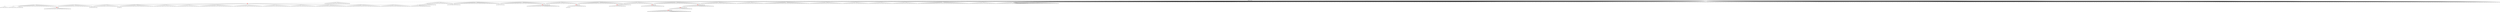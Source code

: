 digraph g {
	"53" -> "54";
	"54" [label="33"];
	"53" -> "55";
	"55" [label="4"];
	"53" -> "56";
	"56" [label="9"];
	"50" -> "51";
	"51" [color=indianred1, style=filled, label="37"];
	"49" -> "50";
	"50" [label="47"];
	"44" -> "45";
	"45" [label="23"];
	"36" -> "37";
	"37" [label="21"];
	"35" -> "36";
	"36" [label="6"];
	"35" -> "38";
	"38" [label="19"];
	"35" -> "39";
	"39" [label="3"];
	"35" -> "40";
	"40" [label="31"];
	"35" -> "41";
	"41" [label="36"];
	"35" -> "42";
	"42" [label="16"];
	"35" -> "43";
	"43" [label="38"];
	"35" -> "44";
	"44" [label="14"];
	"35" -> "46";
	"46" [label="5"];
	"35" -> "47";
	"47" [label="44"];
	"35" -> "48";
	"48" [label="29"];
	"35" -> "49";
	"49" [label="37"];
	"35" -> "52";
	"52" [label="11"];
	"35" -> "53";
	"53" [label="10"];
	"34" -> "35";
	"35" [color=indianred1, style=filled, label="15"];
	"31" -> "32";
	"32" [label="12"];
	"28" -> "29";
	"29" [label="8"];
	"26" -> "27";
	"27" [label="43"];
	"20" -> "21";
	"21" [color=indianred1, style=filled, label="13"];
	"19" -> "20";
	"20" [label="1"];
	"16" -> "17";
	"17" [label="30"];
	"15" -> "16";
	"16" [color=indianred1, style=filled, label="26"];
	"14" -> "15";
	"15" [label="41"];
	"12" -> "13";
	"13" [color=indianred1, style=filled, label="40"];
	"11" -> "12";
	"12" [label="20"];
	"9" -> "10";
	"10" [color=indianred1, style=filled, label="18"];
	"8" -> "9";
	"9" [label="7"];
	"6" -> "7";
	"7" [color=indianred1, style=filled, label="42"];
	"5" -> "6";
	"6" [label="35"];
	"4" -> "5";
	"5" [color=indianred1, style=filled, label="32"];
	"3" -> "4";
	"4" [label="42"];
	"2" -> "3";
	"3" [color=indianred1, style=filled, label="28"];
	"1" -> "2";
	"2" [label="32"];
	"0" -> "1";
	"1" [label="28"];
	"0" -> "8";
	"8" [label="18"];
	"0" -> "11";
	"11" [label="40"];
	"0" -> "14";
	"14" [label="26"];
	"0" -> "18";
	"18" [label="17"];
	"0" -> "19";
	"19" [label="13"];
	"0" -> "22";
	"22" [label="24"];
	"0" -> "23";
	"23" [label="45"];
	"0" -> "24";
	"24" [label="22"];
	"0" -> "25";
	"25" [label="34"];
	"0" -> "26";
	"26" [label="50"];
	"0" -> "28";
	"28" [label="39"];
	"0" -> "30";
	"30" [label="2"];
	"0" -> "31";
	"31" [label="27"];
	"0" -> "33";
	"33" [label="48"];
	"0" -> "34";
	"34" [label="15"];
	"0" -> "57";
	"57" [label="25"];
	"0" -> "58";
	"58" [label="49"];
	"0" -> "59";
	"59" [label="46"];
	"0" [label="germline"];
	"0" -> "cell1";
	"cell1" [shape=box];
	"0" -> "cell2";
	"cell2" [shape=box];
	"58" -> "cell3";
	"cell3" [shape=box];
	"8" -> "cell4";
	"cell4" [shape=box];
	"0" -> "cell5";
	"cell5" [shape=box];
	"0" -> "cell6";
	"cell6" [shape=box];
	"11" -> "cell7";
	"cell7" [shape=box];
	"0" -> "cell8";
	"cell8" [shape=box];
	"0" -> "cell9";
	"cell9" [shape=box];
	"0" -> "cell10";
	"cell10" [shape=box];
	"0" -> "cell11";
	"cell11" [shape=box];
	"29" -> "cell12";
	"cell12" [shape=box];
	"0" -> "cell13";
	"cell13" [shape=box];
	"0" -> "cell14";
	"cell14" [shape=box];
	"17" -> "cell15";
	"cell15" [shape=box];
	"31" -> "cell16";
	"cell16" [shape=box];
	"0" -> "cell17";
	"cell17" [shape=box];
	"26" -> "cell18";
	"cell18" [shape=box];
	"0" -> "cell19";
	"cell19" [shape=box];
	"0" -> "cell20";
	"cell20" [shape=box];
	"48" -> "cell21";
	"cell21" [shape=box];
	"43" -> "cell22";
	"cell22" [shape=box];
	"0" -> "cell23";
	"cell23" [shape=box];
	"0" -> "cell24";
	"cell24" [shape=box];
	"0" -> "cell25";
	"cell25" [shape=box];
	"0" -> "cell26";
	"cell26" [shape=box];
	"54" -> "cell27";
	"cell27" [shape=box];
	"49" -> "cell28";
	"cell28" [shape=box];
	"0" -> "cell29";
	"cell29" [shape=box];
	"39" -> "cell30";
	"cell30" [shape=box];
	"46" -> "cell31";
	"cell31" [shape=box];
	"0" -> "cell32";
	"cell32" [shape=box];
	"10" -> "cell33";
	"cell33" [shape=box];
	"0" -> "cell34";
	"cell34" [shape=box];
	"0" -> "cell35";
	"cell35" [shape=box];
	"0" -> "cell36";
	"cell36" [shape=box];
	"49" -> "cell37";
	"cell37" [shape=box];
	"51" -> "cell38";
	"cell38" [shape=box];
	"0" -> "cell39";
	"cell39" [shape=box];
	"4" -> "cell40";
	"cell40" [shape=box];
	"0" -> "cell41";
	"cell41" [shape=box];
	"53" -> "cell42";
	"cell42" [shape=box];
	"0" -> "cell43";
	"cell43" [shape=box];
	"1" -> "cell44";
	"cell44" [shape=box];
	"0" -> "cell45";
	"cell45" [shape=box];
	"19" -> "cell46";
	"cell46" [shape=box];
	"39" -> "cell47";
	"cell47" [shape=box];
	"0" -> "cell48";
	"cell48" [shape=box];
	"57" -> "cell49";
	"cell49" [shape=box];
	"0" -> "cell50";
	"cell50" [shape=box];
	"0" -> "cell51";
	"cell51" [shape=box];
	"0" -> "cell52";
	"cell52" [shape=box];
	"19" -> "cell53";
	"cell53" [shape=box];
	"0" -> "cell54";
	"cell54" [shape=box];
	"0" -> "cell55";
	"cell55" [shape=box];
	"0" -> "cell56";
	"cell56" [shape=box];
	"22" -> "cell57";
	"cell57" [shape=box];
	"48" -> "cell58";
	"cell58" [shape=box];
	"0" -> "cell59";
	"cell59" [shape=box];
	"0" -> "cell60";
	"cell60" [shape=box];
	"3" -> "cell61";
	"cell61" [shape=box];
	"0" -> "cell62";
	"cell62" [shape=box];
	"46" -> "cell63";
	"cell63" [shape=box];
	"0" -> "cell64";
	"cell64" [shape=box];
	"7" -> "cell65";
	"cell65" [shape=box];
	"0" -> "cell66";
	"cell66" [shape=box];
	"0" -> "cell67";
	"cell67" [shape=box];
	"0" -> "cell68";
	"cell68" [shape=box];
	"48" -> "cell69";
	"cell69" [shape=box];
	"10" -> "cell70";
	"cell70" [shape=box];
	"26" -> "cell71";
	"cell71" [shape=box];
	"52" -> "cell72";
	"cell72" [shape=box];
	"14" -> "cell73";
	"cell73" [shape=box];
	"0" -> "cell74";
	"cell74" [shape=box];
	"36" -> "cell75";
	"cell75" [shape=box];
	"0" -> "cell76";
	"cell76" [shape=box];
	"26" -> "cell77";
	"cell77" [shape=box];
	"0" -> "cell78";
	"cell78" [shape=box];
	"0" -> "cell79";
	"cell79" [shape=box];
	"0" -> "cell80";
	"cell80" [shape=box];
	"0" -> "cell81";
	"cell81" [shape=box];
	"53" -> "cell82";
	"cell82" [shape=box];
	"0" -> "cell83";
	"cell83" [shape=box];
	"0" -> "cell84";
	"cell84" [shape=box];
	"26" -> "cell85";
	"cell85" [shape=box];
	"39" -> "cell86";
	"cell86" [shape=box];
	"58" -> "cell87";
	"cell87" [shape=box];
	"26" -> "cell88";
	"cell88" [shape=box];
	"58" -> "cell89";
	"cell89" [shape=box];
	"14" -> "cell90";
	"cell90" [shape=box];
	"40" -> "cell91";
	"cell91" [shape=box];
	"0" -> "cell92";
	"cell92" [shape=box];
	"22" -> "cell93";
	"cell93" [shape=box];
	"28" -> "cell94";
	"cell94" [shape=box];
	"0" -> "cell95";
	"cell95" [shape=box];
	"0" -> "cell96";
	"cell96" [shape=box];
	"40" -> "cell97";
	"cell97" [shape=box];
	"0" -> "cell98";
	"cell98" [shape=box];
	"36" -> "cell99";
	"cell99" [shape=box];
	"0" -> "cell100";
	"cell100" [shape=box];
	"0" -> "cell101";
	"cell101" [shape=box];
	"0" -> "cell102";
	"cell102" [shape=box];
	"0" -> "cell103";
	"cell103" [shape=box];
	"30" -> "cell104";
	"cell104" [shape=box];
	"0" -> "cell105";
	"cell105" [shape=box];
	"0" -> "cell106";
	"cell106" [shape=box];
	"53" -> "cell107";
	"cell107" [shape=box];
	"0" -> "cell108";
	"cell108" [shape=box];
	"0" -> "cell109";
	"cell109" [shape=box];
	"0" -> "cell110";
	"cell110" [shape=box];
	"54" -> "cell111";
	"cell111" [shape=box];
	"59" -> "cell112";
	"cell112" [shape=box];
	"0" -> "cell113";
	"cell113" [shape=box];
	"22" -> "cell114";
	"cell114" [shape=box];
	"34" -> "cell115";
	"cell115" [shape=box];
	"25" -> "cell116";
	"cell116" [shape=box];
	"29" -> "cell117";
	"cell117" [shape=box];
	"3" -> "cell118";
	"cell118" [shape=box];
	"0" -> "cell119";
	"cell119" [shape=box];
	"0" -> "cell120";
	"cell120" [shape=box];
	"49" -> "cell121";
	"cell121" [shape=box];
	"0" -> "cell122";
	"cell122" [shape=box];
	"0" -> "cell123";
	"cell123" [shape=box];
	"25" -> "cell124";
	"cell124" [shape=box];
	"21" -> "cell125";
	"cell125" [shape=box];
	"8" -> "cell126";
	"cell126" [shape=box];
	"14" -> "cell127";
	"cell127" [shape=box];
	"14" -> "cell128";
	"cell128" [shape=box];
	"0" -> "cell129";
	"cell129" [shape=box];
	"0" -> "cell130";
	"cell130" [shape=box];
	"42" -> "cell131";
	"cell131" [shape=box];
	"0" -> "cell132";
	"cell132" [shape=box];
	"52" -> "cell133";
	"cell133" [shape=box];
	"26" -> "cell134";
	"cell134" [shape=box];
	"13" -> "cell135";
	"cell135" [shape=box];
	"36" -> "cell136";
	"cell136" [shape=box];
	"0" -> "cell137";
	"cell137" [shape=box];
	"7" -> "cell138";
	"cell138" [shape=box];
	"0" -> "cell139";
	"cell139" [shape=box];
	"0" -> "cell140";
	"cell140" [shape=box];
	"24" -> "cell141";
	"cell141" [shape=box];
	"0" -> "cell142";
	"cell142" [shape=box];
	"51" -> "cell143";
	"cell143" [shape=box];
	"1" -> "cell144";
	"cell144" [shape=box];
	"58" -> "cell145";
	"cell145" [shape=box];
	"18" -> "cell146";
	"cell146" [shape=box];
	"0" -> "cell147";
	"cell147" [shape=box];
	"47" -> "cell148";
	"cell148" [shape=box];
	"22" -> "cell149";
	"cell149" [shape=box];
	"19" -> "cell150";
	"cell150" [shape=box];
	"0" -> "cell151";
	"cell151" [shape=box];
	"0" -> "cell152";
	"cell152" [shape=box];
	"19" -> "cell153";
	"cell153" [shape=box];
	"43" -> "cell154";
	"cell154" [shape=box];
	"25" -> "cell155";
	"cell155" [shape=box];
	"0" -> "cell156";
	"cell156" [shape=box];
	"8" -> "cell157";
	"cell157" [shape=box];
	"16" -> "cell158";
	"cell158" [shape=box];
	"0" -> "cell159";
	"cell159" [shape=box];
	"0" -> "cell160";
	"cell160" [shape=box];
	"0" -> "cell161";
	"cell161" [shape=box];
	"41" -> "cell162";
	"cell162" [shape=box];
	"0" -> "cell163";
	"cell163" [shape=box];
	"47" -> "cell164";
	"cell164" [shape=box];
	"0" -> "cell165";
	"cell165" [shape=box];
	"14" -> "cell166";
	"cell166" [shape=box];
	"0" -> "cell167";
	"cell167" [shape=box];
	"32" -> "cell168";
	"cell168" [shape=box];
	"1" -> "cell169";
	"cell169" [shape=box];
	"0" -> "cell170";
	"cell170" [shape=box];
	"0" -> "cell171";
	"cell171" [shape=box];
	"13" -> "cell172";
	"cell172" [shape=box];
	"0" -> "cell173";
	"cell173" [shape=box];
	"0" -> "cell174";
	"cell174" [shape=box];
	"7" -> "cell175";
	"cell175" [shape=box];
	"11" -> "cell176";
	"cell176" [shape=box];
	"49" -> "cell177";
	"cell177" [shape=box];
	"32" -> "cell178";
	"cell178" [shape=box];
	"57" -> "cell179";
	"cell179" [shape=box];
	"3" -> "cell180";
	"cell180" [shape=box];
	"0" -> "cell181";
	"cell181" [shape=box];
	"36" -> "cell182";
	"cell182" [shape=box];
	"48" -> "cell183";
	"cell183" [shape=box];
	"28" -> "cell184";
	"cell184" [shape=box];
	"26" -> "cell185";
	"cell185" [shape=box];
	"23" -> "cell186";
	"cell186" [shape=box];
	"0" -> "cell187";
	"cell187" [shape=box];
	"0" -> "cell188";
	"cell188" [shape=box];
	"44" -> "cell189";
	"cell189" [shape=box];
	"0" -> "cell190";
	"cell190" [shape=box];
	"0" -> "cell191";
	"cell191" [shape=box];
	"10" -> "cell192";
	"cell192" [shape=box];
	"38" -> "cell193";
	"cell193" [shape=box];
	"56" -> "cell194";
	"cell194" [shape=box];
	"26" -> "cell195";
	"cell195" [shape=box];
	"53" -> "cell196";
	"cell196" [shape=box];
	"38" -> "cell197";
	"cell197" [shape=box];
	"19" -> "cell198";
	"cell198" [shape=box];
	"0" -> "cell199";
	"cell199" [shape=box];
	"0" -> "cell200";
	"cell200" [shape=box];
	"0" -> "cell201";
	"cell201" [shape=box];
	"28" -> "cell202";
	"cell202" [shape=box];
	"0" -> "cell203";
	"cell203" [shape=box];
	"1" -> "cell204";
	"cell204" [shape=box];
	"8" -> "cell205";
	"cell205" [shape=box];
	"0" -> "cell206";
	"cell206" [shape=box];
	"0" -> "cell207";
	"cell207" [shape=box];
	"0" -> "cell208";
	"cell208" [shape=box];
	"0" -> "cell209";
	"cell209" [shape=box];
	"0" -> "cell210";
	"cell210" [shape=box];
	"0" -> "cell211";
	"cell211" [shape=box];
	"14" -> "cell212";
	"cell212" [shape=box];
	"49" -> "cell213";
	"cell213" [shape=box];
	"0" -> "cell214";
	"cell214" [shape=box];
	"18" -> "cell215";
	"cell215" [shape=box];
	"16" -> "cell216";
	"cell216" [shape=box];
	"0" -> "cell217";
	"cell217" [shape=box];
	"29" -> "cell218";
	"cell218" [shape=box];
	"28" -> "cell219";
	"cell219" [shape=box];
	"22" -> "cell220";
	"cell220" [shape=box];
	"0" -> "cell221";
	"cell221" [shape=box];
	"0" -> "cell222";
	"cell222" [shape=box];
	"0" -> "cell223";
	"cell223" [shape=box];
	"58" -> "cell224";
	"cell224" [shape=box];
	"47" -> "cell225";
	"cell225" [shape=box];
	"0" -> "cell226";
	"cell226" [shape=box];
	"0" -> "cell227";
	"cell227" [shape=box];
	"18" -> "cell228";
	"cell228" [shape=box];
	"18" -> "cell229";
	"cell229" [shape=box];
	"33" -> "cell230";
	"cell230" [shape=box];
	"41" -> "cell231";
	"cell231" [shape=box];
	"23" -> "cell232";
	"cell232" [shape=box];
	"0" -> "cell233";
	"cell233" [shape=box];
	"48" -> "cell234";
	"cell234" [shape=box];
	"0" -> "cell235";
	"cell235" [shape=box];
	"0" -> "cell236";
	"cell236" [shape=box];
	"4" -> "cell237";
	"cell237" [shape=box];
	"5" -> "cell238";
	"cell238" [shape=box];
	"29" -> "cell239";
	"cell239" [shape=box];
	"13" -> "cell240";
	"cell240" [shape=box];
	"53" -> "cell241";
	"cell241" [shape=box];
	"0" -> "cell242";
	"cell242" [shape=box];
	"28" -> "cell243";
	"cell243" [shape=box];
	"44" -> "cell244";
	"cell244" [shape=box];
	"0" -> "cell245";
	"cell245" [shape=box];
	"0" -> "cell246";
	"cell246" [shape=box];
	"0" -> "cell247";
	"cell247" [shape=box];
	"18" -> "cell248";
	"cell248" [shape=box];
	"11" -> "cell249";
	"cell249" [shape=box];
	"24" -> "cell250";
	"cell250" [shape=box];
	"0" -> "cell251";
	"cell251" [shape=box];
	"25" -> "cell252";
	"cell252" [shape=box];
	"34" -> "cell253";
	"cell253" [shape=box];
	"0" -> "cell254";
	"cell254" [shape=box];
	"21" -> "cell255";
	"cell255" [shape=box];
	"0" -> "cell256";
	"cell256" [shape=box];
	"48" -> "cell257";
	"cell257" [shape=box];
	"0" -> "cell258";
	"cell258" [shape=box];
	"0" -> "cell259";
	"cell259" [shape=box];
	"30" -> "cell260";
	"cell260" [shape=box];
	"47" -> "cell261";
	"cell261" [shape=box];
	"0" -> "cell262";
	"cell262" [shape=box];
	"36" -> "cell263";
	"cell263" [shape=box];
	"17" -> "cell264";
	"cell264" [shape=box];
	"0" -> "cell265";
	"cell265" [shape=box];
	"58" -> "cell266";
	"cell266" [shape=box];
	"0" -> "cell267";
	"cell267" [shape=box];
	"1" -> "cell268";
	"cell268" [shape=box];
	"0" -> "cell269";
	"cell269" [shape=box];
	"0" -> "cell270";
	"cell270" [shape=box];
	"0" -> "cell271";
	"cell271" [shape=box];
	"34" -> "cell272";
	"cell272" [shape=box];
	"0" -> "cell273";
	"cell273" [shape=box];
	"26" -> "cell274";
	"cell274" [shape=box];
	"0" -> "cell275";
	"cell275" [shape=box];
	"0" -> "cell276";
	"cell276" [shape=box];
	"0" -> "cell277";
	"cell277" [shape=box];
	"28" -> "cell278";
	"cell278" [shape=box];
	"0" -> "cell279";
	"cell279" [shape=box];
	"42" -> "cell280";
	"cell280" [shape=box];
	"0" -> "cell281";
	"cell281" [shape=box];
	"0" -> "cell282";
	"cell282" [shape=box];
	"58" -> "cell283";
	"cell283" [shape=box];
	"43" -> "cell284";
	"cell284" [shape=box];
	"36" -> "cell285";
	"cell285" [shape=box];
	"16" -> "cell286";
	"cell286" [shape=box];
	"0" -> "cell287";
	"cell287" [shape=box];
	"0" -> "cell288";
	"cell288" [shape=box];
	"0" -> "cell289";
	"cell289" [shape=box];
	"0" -> "cell290";
	"cell290" [shape=box];
	"36" -> "cell291";
	"cell291" [shape=box];
	"34" -> "cell292";
	"cell292" [shape=box];
	"0" -> "cell293";
	"cell293" [shape=box];
	"0" -> "cell294";
	"cell294" [shape=box];
	"30" -> "cell295";
	"cell295" [shape=box];
	"28" -> "cell296";
	"cell296" [shape=box];
	"0" -> "cell297";
	"cell297" [shape=box];
	"51" -> "cell298";
	"cell298" [shape=box];
	"14" -> "cell299";
	"cell299" [shape=box];
	"0" -> "cell300";
	"cell300" [shape=box];
	"0" -> "cell301";
	"cell301" [shape=box];
	"0" -> "cell302";
	"cell302" [shape=box];
	"45" -> "cell303";
	"cell303" [shape=box];
	"0" -> "cell304";
	"cell304" [shape=box];
	"0" -> "cell305";
	"cell305" [shape=box];
	"0" -> "cell306";
	"cell306" [shape=box];
	"27" -> "cell307";
	"cell307" [shape=box];
	"8" -> "cell308";
	"cell308" [shape=box];
	"57" -> "cell309";
	"cell309" [shape=box];
	"0" -> "cell310";
	"cell310" [shape=box];
	"34" -> "cell311";
	"cell311" [shape=box];
	"10" -> "cell312";
	"cell312" [shape=box];
	"0" -> "cell313";
	"cell313" [shape=box];
	"0" -> "cell314";
	"cell314" [shape=box];
	"44" -> "cell315";
	"cell315" [shape=box];
	"0" -> "cell316";
	"cell316" [shape=box];
	"21" -> "cell317";
	"cell317" [shape=box];
	"0" -> "cell318";
	"cell318" [shape=box];
	"0" -> "cell319";
	"cell319" [shape=box];
	"0" -> "cell320";
	"cell320" [shape=box];
	"0" -> "cell321";
	"cell321" [shape=box];
	"0" -> "cell322";
	"cell322" [shape=box];
	"0" -> "cell323";
	"cell323" [shape=box];
	"0" -> "cell324";
	"cell324" [shape=box];
	"0" -> "cell325";
	"cell325" [shape=box];
	"56" -> "cell326";
	"cell326" [shape=box];
	"0" -> "cell327";
	"cell327" [shape=box];
	"23" -> "cell328";
	"cell328" [shape=box];
	"0" -> "cell329";
	"cell329" [shape=box];
	"0" -> "cell330";
	"cell330" [shape=box];
	"8" -> "cell331";
	"cell331" [shape=box];
	"58" -> "cell332";
	"cell332" [shape=box];
	"0" -> "cell333";
	"cell333" [shape=box];
	"1" -> "cell334";
	"cell334" [shape=box];
	"0" -> "cell335";
	"cell335" [shape=box];
	"24" -> "cell336";
	"cell336" [shape=box];
	"3" -> "cell337";
	"cell337" [shape=box];
	"0" -> "cell338";
	"cell338" [shape=box];
	"0" -> "cell339";
	"cell339" [shape=box];
	"0" -> "cell340";
	"cell340" [shape=box];
	"3" -> "cell341";
	"cell341" [shape=box];
	"0" -> "cell342";
	"cell342" [shape=box];
	"0" -> "cell343";
	"cell343" [shape=box];
	"0" -> "cell344";
	"cell344" [shape=box];
	"0" -> "cell345";
	"cell345" [shape=box];
	"53" -> "cell346";
	"cell346" [shape=box];
	"0" -> "cell347";
	"cell347" [shape=box];
	"30" -> "cell348";
	"cell348" [shape=box];
	"0" -> "cell349";
	"cell349" [shape=box];
	"0" -> "cell350";
	"cell350" [shape=box];
	"14" -> "cell351";
	"cell351" [shape=box];
	"46" -> "cell352";
	"cell352" [shape=box];
	"0" -> "cell353";
	"cell353" [shape=box];
	"11" -> "cell354";
	"cell354" [shape=box];
	"0" -> "cell355";
	"cell355" [shape=box];
	"49" -> "cell356";
	"cell356" [shape=box];
	"13" -> "cell357";
	"cell357" [shape=box];
	"48" -> "cell358";
	"cell358" [shape=box];
	"42" -> "cell359";
	"cell359" [shape=box];
	"47" -> "cell360";
	"cell360" [shape=box];
	"26" -> "cell361";
	"cell361" [shape=box];
	"0" -> "cell362";
	"cell362" [shape=box];
	"0" -> "cell363";
	"cell363" [shape=box];
	"31" -> "cell364";
	"cell364" [shape=box];
	"0" -> "cell365";
	"cell365" [shape=box];
	"0" -> "cell366";
	"cell366" [shape=box];
	"1" -> "cell367";
	"cell367" [shape=box];
	"40" -> "cell368";
	"cell368" [shape=box];
	"8" -> "cell369";
	"cell369" [shape=box];
	"0" -> "cell370";
	"cell370" [shape=box];
	"33" -> "cell371";
	"cell371" [shape=box];
	"0" -> "cell372";
	"cell372" [shape=box];
	"0" -> "cell373";
	"cell373" [shape=box];
	"31" -> "cell374";
	"cell374" [shape=box];
	"31" -> "cell375";
	"cell375" [shape=box];
	"0" -> "cell376";
	"cell376" [shape=box];
	"0" -> "cell377";
	"cell377" [shape=box];
	"32" -> "cell378";
	"cell378" [shape=box];
	"42" -> "cell379";
	"cell379" [shape=box];
	"0" -> "cell380";
	"cell380" [shape=box];
	"0" -> "cell381";
	"cell381" [shape=box];
	"0" -> "cell382";
	"cell382" [shape=box];
	"0" -> "cell383";
	"cell383" [shape=box];
	"48" -> "cell384";
	"cell384" [shape=box];
	"38" -> "cell385";
	"cell385" [shape=box];
	"0" -> "cell386";
	"cell386" [shape=box];
	"0" -> "cell387";
	"cell387" [shape=box];
	"40" -> "cell388";
	"cell388" [shape=box];
	"5" -> "cell389";
	"cell389" [shape=box];
	"18" -> "cell390";
	"cell390" [shape=box];
	"0" -> "cell391";
	"cell391" [shape=box];
	"33" -> "cell392";
	"cell392" [shape=box];
	"8" -> "cell393";
	"cell393" [shape=box];
	"7" -> "cell394";
	"cell394" [shape=box];
	"33" -> "cell395";
	"cell395" [shape=box];
	"0" -> "cell396";
	"cell396" [shape=box];
	"0" -> "cell397";
	"cell397" [shape=box];
	"0" -> "cell398";
	"cell398" [shape=box];
	"0" -> "cell399";
	"cell399" [shape=box];
	"0" -> "cell400";
	"cell400" [shape=box];
	"0" -> "cell401";
	"cell401" [shape=box];
	"7" -> "cell402";
	"cell402" [shape=box];
	"28" -> "cell403";
	"cell403" [shape=box];
	"0" -> "cell404";
	"cell404" [shape=box];
	"0" -> "cell405";
	"cell405" [shape=box];
	"33" -> "cell406";
	"cell406" [shape=box];
	"0" -> "cell407";
	"cell407" [shape=box];
	"0" -> "cell408";
	"cell408" [shape=box];
	"33" -> "cell409";
	"cell409" [shape=box];
	"37" -> "cell410";
	"cell410" [shape=box];
	"0" -> "cell411";
	"cell411" [shape=box];
	"17" -> "cell412";
	"cell412" [shape=box];
	"28" -> "cell413";
	"cell413" [shape=box];
	"0" -> "cell414";
	"cell414" [shape=box];
	"0" -> "cell415";
	"cell415" [shape=box];
	"44" -> "cell416";
	"cell416" [shape=box];
	"0" -> "cell417";
	"cell417" [shape=box];
	"0" -> "cell418";
	"cell418" [shape=box];
	"47" -> "cell419";
	"cell419" [shape=box];
	"0" -> "cell420";
	"cell420" [shape=box];
	"19" -> "cell421";
	"cell421" [shape=box];
	"0" -> "cell422";
	"cell422" [shape=box];
	"1" -> "cell423";
	"cell423" [shape=box];
	"0" -> "cell424";
	"cell424" [shape=box];
	"26" -> "cell425";
	"cell425" [shape=box];
	"34" -> "cell426";
	"cell426" [shape=box];
	"1" -> "cell427";
	"cell427" [shape=box];
	"0" -> "cell428";
	"cell428" [shape=box];
	"44" -> "cell429";
	"cell429" [shape=box];
	"12" -> "cell430";
	"cell430" [shape=box];
	"7" -> "cell431";
	"cell431" [shape=box];
	"8" -> "cell432";
	"cell432" [shape=box];
	"0" -> "cell433";
	"cell433" [shape=box];
	"0" -> "cell434";
	"cell434" [shape=box];
	"0" -> "cell435";
	"cell435" [shape=box];
	"0" -> "cell436";
	"cell436" [shape=box];
	"0" -> "cell437";
	"cell437" [shape=box];
	"48" -> "cell438";
	"cell438" [shape=box];
	"23" -> "cell439";
	"cell439" [shape=box];
	"28" -> "cell440";
	"cell440" [shape=box];
	"26" -> "cell441";
	"cell441" [shape=box];
	"1" -> "cell442";
	"cell442" [shape=box];
	"0" -> "cell443";
	"cell443" [shape=box];
	"0" -> "cell444";
	"cell444" [shape=box];
	"0" -> "cell445";
	"cell445" [shape=box];
	"26" -> "cell446";
	"cell446" [shape=box];
	"8" -> "cell447";
	"cell447" [shape=box];
	"0" -> "cell448";
	"cell448" [shape=box];
	"47" -> "cell449";
	"cell449" [shape=box];
	"0" -> "cell450";
	"cell450" [shape=box];
	"0" -> "cell451";
	"cell451" [shape=box];
	"0" -> "cell452";
	"cell452" [shape=box];
	"0" -> "cell453";
	"cell453" [shape=box];
	"0" -> "cell454";
	"cell454" [shape=box];
	"40" -> "cell455";
	"cell455" [shape=box];
	"0" -> "cell456";
	"cell456" [shape=box];
	"53" -> "cell457";
	"cell457" [shape=box];
	"0" -> "cell458";
	"cell458" [shape=box];
	"0" -> "cell459";
	"cell459" [shape=box];
	"36" -> "cell460";
	"cell460" [shape=box];
	"48" -> "cell461";
	"cell461" [shape=box];
	"51" -> "cell462";
	"cell462" [shape=box];
	"46" -> "cell463";
	"cell463" [shape=box];
	"44" -> "cell464";
	"cell464" [shape=box];
	"0" -> "cell465";
	"cell465" [shape=box];
	"33" -> "cell466";
	"cell466" [shape=box];
	"0" -> "cell467";
	"cell467" [shape=box];
	"0" -> "cell468";
	"cell468" [shape=box];
	"7" -> "cell469";
	"cell469" [shape=box];
	"0" -> "cell470";
	"cell470" [shape=box];
	"0" -> "cell471";
	"cell471" [shape=box];
	"0" -> "cell472";
	"cell472" [shape=box];
	"5" -> "cell473";
	"cell473" [shape=box];
	"43" -> "cell474";
	"cell474" [shape=box];
	"0" -> "cell475";
	"cell475" [shape=box];
	"0" -> "cell476";
	"cell476" [shape=box];
	"0" -> "cell477";
	"cell477" [shape=box];
	"24" -> "cell478";
	"cell478" [shape=box];
	"0" -> "cell479";
	"cell479" [shape=box];
	"6" -> "cell480";
	"cell480" [shape=box];
	"26" -> "cell481";
	"cell481" [shape=box];
	"0" -> "cell482";
	"cell482" [shape=box];
	"0" -> "cell483";
	"cell483" [shape=box];
	"0" -> "cell484";
	"cell484" [shape=box];
	"0" -> "cell485";
	"cell485" [shape=box];
	"0" -> "cell486";
	"cell486" [shape=box];
	"16" -> "cell487";
	"cell487" [shape=box];
	"28" -> "cell488";
	"cell488" [shape=box];
	"0" -> "cell489";
	"cell489" [shape=box];
	"0" -> "cell490";
	"cell490" [shape=box];
	"0" -> "cell491";
	"cell491" [shape=box];
	"0" -> "cell492";
	"cell492" [shape=box];
	"7" -> "cell493";
	"cell493" [shape=box];
	"0" -> "cell494";
	"cell494" [shape=box];
	"25" -> "cell495";
	"cell495" [shape=box];
	"33" -> "cell496";
	"cell496" [shape=box];
	"50" -> "cell497";
	"cell497" [shape=box];
	"0" -> "cell498";
	"cell498" [shape=box];
	"59" -> "cell499";
	"cell499" [shape=box];
	"38" -> "cell500";
	"cell500" [shape=box];
	"40" -> "cell501";
	"cell501" [shape=box];
	"44" -> "cell502";
	"cell502" [shape=box];
	"0" -> "cell503";
	"cell503" [shape=box];
	"49" -> "cell504";
	"cell504" [shape=box];
	"0" -> "cell505";
	"cell505" [shape=box];
	"59" -> "cell506";
	"cell506" [shape=box];
	"51" -> "cell507";
	"cell507" [shape=box];
	"45" -> "cell508";
	"cell508" [shape=box];
	"0" -> "cell509";
	"cell509" [shape=box];
	"0" -> "cell510";
	"cell510" [shape=box];
	"40" -> "cell511";
	"cell511" [shape=box];
	"58" -> "cell512";
	"cell512" [shape=box];
	"0" -> "cell513";
	"cell513" [shape=box];
	"51" -> "cell514";
	"cell514" [shape=box];
	"0" -> "cell515";
	"cell515" [shape=box];
	"21" -> "cell516";
	"cell516" [shape=box];
	"26" -> "cell517";
	"cell517" [shape=box];
	"47" -> "cell518";
	"cell518" [shape=box];
	"19" -> "cell519";
	"cell519" [shape=box];
	"48" -> "cell520";
	"cell520" [shape=box];
	"7" -> "cell521";
	"cell521" [shape=box];
	"0" -> "cell522";
	"cell522" [shape=box];
	"59" -> "cell523";
	"cell523" [shape=box];
	"0" -> "cell524";
	"cell524" [shape=box];
	"0" -> "cell525";
	"cell525" [shape=box];
	"3" -> "cell526";
	"cell526" [shape=box];
	"7" -> "cell527";
	"cell527" [shape=box];
	"12" -> "cell528";
	"cell528" [shape=box];
	"0" -> "cell529";
	"cell529" [shape=box];
	"0" -> "cell530";
	"cell530" [shape=box];
	"47" -> "cell531";
	"cell531" [shape=box];
	"0" -> "cell532";
	"cell532" [shape=box];
	"0" -> "cell533";
	"cell533" [shape=box];
	"42" -> "cell534";
	"cell534" [shape=box];
	"0" -> "cell535";
	"cell535" [shape=box];
	"25" -> "cell536";
	"cell536" [shape=box];
	"0" -> "cell537";
	"cell537" [shape=box];
	"0" -> "cell538";
	"cell538" [shape=box];
	"0" -> "cell539";
	"cell539" [shape=box];
	"18" -> "cell540";
	"cell540" [shape=box];
	"8" -> "cell541";
	"cell541" [shape=box];
	"13" -> "cell542";
	"cell542" [shape=box];
	"8" -> "cell543";
	"cell543" [shape=box];
	"3" -> "cell544";
	"cell544" [shape=box];
	"0" -> "cell545";
	"cell545" [shape=box];
	"0" -> "cell546";
	"cell546" [shape=box];
	"58" -> "cell547";
	"cell547" [shape=box];
	"0" -> "cell548";
	"cell548" [shape=box];
	"2" -> "cell549";
	"cell549" [shape=box];
	"0" -> "cell550";
	"cell550" [shape=box];
	"0" -> "cell551";
	"cell551" [shape=box];
	"0" -> "cell552";
	"cell552" [shape=box];
	"0" -> "cell553";
	"cell553" [shape=box];
	"7" -> "cell554";
	"cell554" [shape=box];
	"36" -> "cell555";
	"cell555" [shape=box];
	"46" -> "cell556";
	"cell556" [shape=box];
	"0" -> "cell557";
	"cell557" [shape=box];
	"0" -> "cell558";
	"cell558" [shape=box];
	"12" -> "cell559";
	"cell559" [shape=box];
	"0" -> "cell560";
	"cell560" [shape=box];
	"0" -> "cell561";
	"cell561" [shape=box];
	"3" -> "cell562";
	"cell562" [shape=box];
	"10" -> "cell563";
	"cell563" [shape=box];
	"0" -> "cell564";
	"cell564" [shape=box];
	"18" -> "cell565";
	"cell565" [shape=box];
	"0" -> "cell566";
	"cell566" [shape=box];
	"0" -> "cell567";
	"cell567" [shape=box];
	"52" -> "cell568";
	"cell568" [shape=box];
	"37" -> "cell569";
	"cell569" [shape=box];
	"0" -> "cell570";
	"cell570" [shape=box];
	"44" -> "cell571";
	"cell571" [shape=box];
	"0" -> "cell572";
	"cell572" [shape=box];
	"0" -> "cell573";
	"cell573" [shape=box];
	"33" -> "cell574";
	"cell574" [shape=box];
	"0" -> "cell575";
	"cell575" [shape=box];
	"0" -> "cell576";
	"cell576" [shape=box];
	"0" -> "cell577";
	"cell577" [shape=box];
	"0" -> "cell578";
	"cell578" [shape=box];
	"46" -> "cell579";
	"cell579" [shape=box];
	"0" -> "cell580";
	"cell580" [shape=box];
	"3" -> "cell581";
	"cell581" [shape=box];
	"36" -> "cell582";
	"cell582" [shape=box];
	"41" -> "cell583";
	"cell583" [shape=box];
	"0" -> "cell584";
	"cell584" [shape=box];
	"0" -> "cell585";
	"cell585" [shape=box];
	"58" -> "cell586";
	"cell586" [shape=box];
	"0" -> "cell587";
	"cell587" [shape=box];
	"0" -> "cell588";
	"cell588" [shape=box];
	"58" -> "cell589";
	"cell589" [shape=box];
	"8" -> "cell590";
	"cell590" [shape=box];
	"0" -> "cell591";
	"cell591" [shape=box];
	"12" -> "cell592";
	"cell592" [shape=box];
	"0" -> "cell593";
	"cell593" [shape=box];
	"0" -> "cell594";
	"cell594" [shape=box];
	"33" -> "cell595";
	"cell595" [shape=box];
	"0" -> "cell596";
	"cell596" [shape=box];
	"0" -> "cell597";
	"cell597" [shape=box];
	"0" -> "cell598";
	"cell598" [shape=box];
	"59" -> "cell599";
	"cell599" [shape=box];
	"42" -> "cell600";
	"cell600" [shape=box];
	"30" -> "cell601";
	"cell601" [shape=box];
	"0" -> "cell602";
	"cell602" [shape=box];
	"41" -> "cell603";
	"cell603" [shape=box];
	"57" -> "cell604";
	"cell604" [shape=box];
	"0" -> "cell605";
	"cell605" [shape=box];
	"14" -> "cell606";
	"cell606" [shape=box];
	"0" -> "cell607";
	"cell607" [shape=box];
	"0" -> "cell608";
	"cell608" [shape=box];
	"30" -> "cell609";
	"cell609" [shape=box];
	"0" -> "cell610";
	"cell610" [shape=box];
	"0" -> "cell611";
	"cell611" [shape=box];
	"0" -> "cell612";
	"cell612" [shape=box];
	"13" -> "cell613";
	"cell613" [shape=box];
	"0" -> "cell614";
	"cell614" [shape=box];
	"19" -> "cell615";
	"cell615" [shape=box];
	"7" -> "cell616";
	"cell616" [shape=box];
	"0" -> "cell617";
	"cell617" [shape=box];
	"38" -> "cell618";
	"cell618" [shape=box];
	"0" -> "cell619";
	"cell619" [shape=box];
	"27" -> "cell620";
	"cell620" [shape=box];
	"0" -> "cell621";
	"cell621" [shape=box];
	"31" -> "cell622";
	"cell622" [shape=box];
	"0" -> "cell623";
	"cell623" [shape=box];
	"0" -> "cell624";
	"cell624" [shape=box];
	"0" -> "cell625";
	"cell625" [shape=box];
	"0" -> "cell626";
	"cell626" [shape=box];
	"59" -> "cell627";
	"cell627" [shape=box];
	"0" -> "cell628";
	"cell628" [shape=box];
	"0" -> "cell629";
	"cell629" [shape=box];
	"23" -> "cell630";
	"cell630" [shape=box];
	"5" -> "cell631";
	"cell631" [shape=box];
	"0" -> "cell632";
	"cell632" [shape=box];
	"9" -> "cell633";
	"cell633" [shape=box];
	"0" -> "cell634";
	"cell634" [shape=box];
	"8" -> "cell635";
	"cell635" [shape=box];
	"47" -> "cell636";
	"cell636" [shape=box];
	"22" -> "cell637";
	"cell637" [shape=box];
	"33" -> "cell638";
	"cell638" [shape=box];
	"0" -> "cell639";
	"cell639" [shape=box];
	"0" -> "cell640";
	"cell640" [shape=box];
	"11" -> "cell641";
	"cell641" [shape=box];
	"0" -> "cell642";
	"cell642" [shape=box];
	"0" -> "cell643";
	"cell643" [shape=box];
	"0" -> "cell644";
	"cell644" [shape=box];
	"3" -> "cell645";
	"cell645" [shape=box];
	"0" -> "cell646";
	"cell646" [shape=box];
	"0" -> "cell647";
	"cell647" [shape=box];
	"11" -> "cell648";
	"cell648" [shape=box];
	"51" -> "cell649";
	"cell649" [shape=box];
	"0" -> "cell650";
	"cell650" [shape=box];
	"0" -> "cell651";
	"cell651" [shape=box];
	"55" -> "cell652";
	"cell652" [shape=box];
	"22" -> "cell653";
	"cell653" [shape=box];
	"0" -> "cell654";
	"cell654" [shape=box];
	"0" -> "cell655";
	"cell655" [shape=box];
	"28" -> "cell656";
	"cell656" [shape=box];
	"0" -> "cell657";
	"cell657" [shape=box];
	"0" -> "cell658";
	"cell658" [shape=box];
	"0" -> "cell659";
	"cell659" [shape=box];
	"0" -> "cell660";
	"cell660" [shape=box];
	"0" -> "cell661";
	"cell661" [shape=box];
	"7" -> "cell662";
	"cell662" [shape=box];
	"52" -> "cell663";
	"cell663" [shape=box];
	"0" -> "cell664";
	"cell664" [shape=box];
	"38" -> "cell665";
	"cell665" [shape=box];
	"0" -> "cell666";
	"cell666" [shape=box];
	"22" -> "cell667";
	"cell667" [shape=box];
	"0" -> "cell668";
	"cell668" [shape=box];
	"30" -> "cell669";
	"cell669" [shape=box];
	"0" -> "cell670";
	"cell670" [shape=box];
	"42" -> "cell671";
	"cell671" [shape=box];
	"0" -> "cell672";
	"cell672" [shape=box];
	"0" -> "cell673";
	"cell673" [shape=box];
	"0" -> "cell674";
	"cell674" [shape=box];
	"0" -> "cell675";
	"cell675" [shape=box];
	"0" -> "cell676";
	"cell676" [shape=box];
	"0" -> "cell677";
	"cell677" [shape=box];
	"0" -> "cell678";
	"cell678" [shape=box];
	"26" -> "cell679";
	"cell679" [shape=box];
	"0" -> "cell680";
	"cell680" [shape=box];
	"23" -> "cell681";
	"cell681" [shape=box];
	"36" -> "cell682";
	"cell682" [shape=box];
	"0" -> "cell683";
	"cell683" [shape=box];
	"0" -> "cell684";
	"cell684" [shape=box];
	"57" -> "cell685";
	"cell685" [shape=box];
	"58" -> "cell686";
	"cell686" [shape=box];
	"0" -> "cell687";
	"cell687" [shape=box];
	"57" -> "cell688";
	"cell688" [shape=box];
	"18" -> "cell689";
	"cell689" [shape=box];
	"33" -> "cell690";
	"cell690" [shape=box];
	"0" -> "cell691";
	"cell691" [shape=box];
	"49" -> "cell692";
	"cell692" [shape=box];
	"0" -> "cell693";
	"cell693" [shape=box];
	"0" -> "cell694";
	"cell694" [shape=box];
	"0" -> "cell695";
	"cell695" [shape=box];
	"3" -> "cell696";
	"cell696" [shape=box];
	"41" -> "cell697";
	"cell697" [shape=box];
	"0" -> "cell698";
	"cell698" [shape=box];
	"2" -> "cell699";
	"cell699" [shape=box];
	"0" -> "cell700";
	"cell700" [shape=box];
	"59" -> "cell701";
	"cell701" [shape=box];
	"0" -> "cell702";
	"cell702" [shape=box];
	"59" -> "cell703";
	"cell703" [shape=box];
	"0" -> "cell704";
	"cell704" [shape=box];
	"31" -> "cell705";
	"cell705" [shape=box];
	"0" -> "cell706";
	"cell706" [shape=box];
	"0" -> "cell707";
	"cell707" [shape=box];
	"0" -> "cell708";
	"cell708" [shape=box];
	"10" -> "cell709";
	"cell709" [shape=box];
	"0" -> "cell710";
	"cell710" [shape=box];
	"0" -> "cell711";
	"cell711" [shape=box];
	"0" -> "cell712";
	"cell712" [shape=box];
	"0" -> "cell713";
	"cell713" [shape=box];
	"0" -> "cell714";
	"cell714" [shape=box];
	"40" -> "cell715";
	"cell715" [shape=box];
	"14" -> "cell716";
	"cell716" [shape=box];
	"0" -> "cell717";
	"cell717" [shape=box];
	"37" -> "cell718";
	"cell718" [shape=box];
	"3" -> "cell719";
	"cell719" [shape=box];
	"0" -> "cell720";
	"cell720" [shape=box];
	"53" -> "cell721";
	"cell721" [shape=box];
	"43" -> "cell722";
	"cell722" [shape=box];
	"53" -> "cell723";
	"cell723" [shape=box];
	"34" -> "cell724";
	"cell724" [shape=box];
	"0" -> "cell725";
	"cell725" [shape=box];
	"0" -> "cell726";
	"cell726" [shape=box];
	"26" -> "cell727";
	"cell727" [shape=box];
	"0" -> "cell728";
	"cell728" [shape=box];
	"22" -> "cell729";
	"cell729" [shape=box];
	"24" -> "cell730";
	"cell730" [shape=box];
	"0" -> "cell731";
	"cell731" [shape=box];
	"38" -> "cell732";
	"cell732" [shape=box];
	"26" -> "cell733";
	"cell733" [shape=box];
	"0" -> "cell734";
	"cell734" [shape=box];
	"16" -> "cell735";
	"cell735" [shape=box];
	"34" -> "cell736";
	"cell736" [shape=box];
	"53" -> "cell737";
	"cell737" [shape=box];
	"10" -> "cell738";
	"cell738" [shape=box];
	"0" -> "cell739";
	"cell739" [shape=box];
	"0" -> "cell740";
	"cell740" [shape=box];
	"41" -> "cell741";
	"cell741" [shape=box];
	"0" -> "cell742";
	"cell742" [shape=box];
	"26" -> "cell743";
	"cell743" [shape=box];
	"55" -> "cell744";
	"cell744" [shape=box];
	"0" -> "cell745";
	"cell745" [shape=box];
	"0" -> "cell746";
	"cell746" [shape=box];
	"0" -> "cell747";
	"cell747" [shape=box];
	"33" -> "cell748";
	"cell748" [shape=box];
	"0" -> "cell749";
	"cell749" [shape=box];
	"46" -> "cell750";
	"cell750" [shape=box];
	"0" -> "cell751";
	"cell751" [shape=box];
	"0" -> "cell752";
	"cell752" [shape=box];
	"0" -> "cell753";
	"cell753" [shape=box];
	"0" -> "cell754";
	"cell754" [shape=box];
	"30" -> "cell755";
	"cell755" [shape=box];
	"0" -> "cell756";
	"cell756" [shape=box];
	"0" -> "cell757";
	"cell757" [shape=box];
	"0" -> "cell758";
	"cell758" [shape=box];
	"26" -> "cell759";
	"cell759" [shape=box];
	"0" -> "cell760";
	"cell760" [shape=box];
	"0" -> "cell761";
	"cell761" [shape=box];
	"44" -> "cell762";
	"cell762" [shape=box];
	"11" -> "cell763";
	"cell763" [shape=box];
	"0" -> "cell764";
	"cell764" [shape=box];
	"0" -> "cell765";
	"cell765" [shape=box];
	"0" -> "cell766";
	"cell766" [shape=box];
	"0" -> "cell767";
	"cell767" [shape=box];
	"0" -> "cell768";
	"cell768" [shape=box];
	"0" -> "cell769";
	"cell769" [shape=box];
	"22" -> "cell770";
	"cell770" [shape=box];
	"19" -> "cell771";
	"cell771" [shape=box];
	"59" -> "cell772";
	"cell772" [shape=box];
	"22" -> "cell773";
	"cell773" [shape=box];
	"11" -> "cell774";
	"cell774" [shape=box];
	"26" -> "cell775";
	"cell775" [shape=box];
	"33" -> "cell776";
	"cell776" [shape=box];
	"0" -> "cell777";
	"cell777" [shape=box];
	"0" -> "cell778";
	"cell778" [shape=box];
	"31" -> "cell779";
	"cell779" [shape=box];
	"0" -> "cell780";
	"cell780" [shape=box];
	"19" -> "cell781";
	"cell781" [shape=box];
	"0" -> "cell782";
	"cell782" [shape=box];
	"38" -> "cell783";
	"cell783" [shape=box];
	"8" -> "cell784";
	"cell784" [shape=box];
	"38" -> "cell785";
	"cell785" [shape=box];
	"7" -> "cell786";
	"cell786" [shape=box];
	"0" -> "cell787";
	"cell787" [shape=box];
	"0" -> "cell788";
	"cell788" [shape=box];
	"0" -> "cell789";
	"cell789" [shape=box];
	"0" -> "cell790";
	"cell790" [shape=box];
	"41" -> "cell791";
	"cell791" [shape=box];
	"57" -> "cell792";
	"cell792" [shape=box];
	"33" -> "cell793";
	"cell793" [shape=box];
	"0" -> "cell794";
	"cell794" [shape=box];
	"0" -> "cell795";
	"cell795" [shape=box];
	"0" -> "cell796";
	"cell796" [shape=box];
	"51" -> "cell797";
	"cell797" [shape=box];
	"0" -> "cell798";
	"cell798" [shape=box];
	"0" -> "cell799";
	"cell799" [shape=box];
	"52" -> "cell800";
	"cell800" [shape=box];
	"1" -> "cell801";
	"cell801" [shape=box];
	"0" -> "cell802";
	"cell802" [shape=box];
	"1" -> "cell803";
	"cell803" [shape=box];
	"26" -> "cell804";
	"cell804" [shape=box];
	"14" -> "cell805";
	"cell805" [shape=box];
	"0" -> "cell806";
	"cell806" [shape=box];
	"36" -> "cell807";
	"cell807" [shape=box];
	"21" -> "cell808";
	"cell808" [shape=box];
	"0" -> "cell809";
	"cell809" [shape=box];
	"5" -> "cell810";
	"cell810" [shape=box];
	"0" -> "cell811";
	"cell811" [shape=box];
	"0" -> "cell812";
	"cell812" [shape=box];
	"0" -> "cell813";
	"cell813" [shape=box];
	"24" -> "cell814";
	"cell814" [shape=box];
	"10" -> "cell815";
	"cell815" [shape=box];
	"41" -> "cell816";
	"cell816" [shape=box];
	"44" -> "cell817";
	"cell817" [shape=box];
	"5" -> "cell818";
	"cell818" [shape=box];
	"42" -> "cell819";
	"cell819" [shape=box];
	"0" -> "cell820";
	"cell820" [shape=box];
	"5" -> "cell821";
	"cell821" [shape=box];
	"44" -> "cell822";
	"cell822" [shape=box];
	"33" -> "cell823";
	"cell823" [shape=box];
	"0" -> "cell824";
	"cell824" [shape=box];
	"0" -> "cell825";
	"cell825" [shape=box];
	"0" -> "cell826";
	"cell826" [shape=box];
	"0" -> "cell827";
	"cell827" [shape=box];
	"44" -> "cell828";
	"cell828" [shape=box];
	"28" -> "cell829";
	"cell829" [shape=box];
	"28" -> "cell830";
	"cell830" [shape=box];
	"43" -> "cell831";
	"cell831" [shape=box];
	"55" -> "cell832";
	"cell832" [shape=box];
	"56" -> "cell833";
	"cell833" [shape=box];
	"0" -> "cell834";
	"cell834" [shape=box];
	"0" -> "cell835";
	"cell835" [shape=box];
	"44" -> "cell836";
	"cell836" [shape=box];
	"23" -> "cell837";
	"cell837" [shape=box];
	"23" -> "cell838";
	"cell838" [shape=box];
	"0" -> "cell839";
	"cell839" [shape=box];
	"14" -> "cell840";
	"cell840" [shape=box];
	"0" -> "cell841";
	"cell841" [shape=box];
	"0" -> "cell842";
	"cell842" [shape=box];
	"36" -> "cell843";
	"cell843" [shape=box];
	"0" -> "cell844";
	"cell844" [shape=box];
	"0" -> "cell845";
	"cell845" [shape=box];
	"25" -> "cell846";
	"cell846" [shape=box];
	"0" -> "cell847";
	"cell847" [shape=box];
	"0" -> "cell848";
	"cell848" [shape=box];
	"0" -> "cell849";
	"cell849" [shape=box];
	"0" -> "cell850";
	"cell850" [shape=box];
	"0" -> "cell851";
	"cell851" [shape=box];
	"56" -> "cell852";
	"cell852" [shape=box];
	"0" -> "cell853";
	"cell853" [shape=box];
	"0" -> "cell854";
	"cell854" [shape=box];
	"4" -> "cell855";
	"cell855" [shape=box];
	"0" -> "cell856";
	"cell856" [shape=box];
	"12" -> "cell857";
	"cell857" [shape=box];
	"0" -> "cell858";
	"cell858" [shape=box];
	"57" -> "cell859";
	"cell859" [shape=box];
	"11" -> "cell860";
	"cell860" [shape=box];
	"0" -> "cell861";
	"cell861" [shape=box];
	"0" -> "cell862";
	"cell862" [shape=box];
	"0" -> "cell863";
	"cell863" [shape=box];
	"0" -> "cell864";
	"cell864" [shape=box];
	"0" -> "cell865";
	"cell865" [shape=box];
	"33" -> "cell866";
	"cell866" [shape=box];
	"0" -> "cell867";
	"cell867" [shape=box];
	"0" -> "cell868";
	"cell868" [shape=box];
	"0" -> "cell869";
	"cell869" [shape=box];
	"46" -> "cell870";
	"cell870" [shape=box];
	"1" -> "cell871";
	"cell871" [shape=box];
	"0" -> "cell872";
	"cell872" [shape=box];
	"0" -> "cell873";
	"cell873" [shape=box];
	"0" -> "cell874";
	"cell874" [shape=box];
	"7" -> "cell875";
	"cell875" [shape=box];
	"0" -> "cell876";
	"cell876" [shape=box];
	"0" -> "cell877";
	"cell877" [shape=box];
	"0" -> "cell878";
	"cell878" [shape=box];
	"59" -> "cell879";
	"cell879" [shape=box];
	"36" -> "cell880";
	"cell880" [shape=box];
	"0" -> "cell881";
	"cell881" [shape=box];
	"0" -> "cell882";
	"cell882" [shape=box];
	"0" -> "cell883";
	"cell883" [shape=box];
	"28" -> "cell884";
	"cell884" [shape=box];
	"0" -> "cell885";
	"cell885" [shape=box];
	"48" -> "cell886";
	"cell886" [shape=box];
	"57" -> "cell887";
	"cell887" [shape=box];
	"0" -> "cell888";
	"cell888" [shape=box];
	"0" -> "cell889";
	"cell889" [shape=box];
	"8" -> "cell890";
	"cell890" [shape=box];
	"32" -> "cell891";
	"cell891" [shape=box];
	"28" -> "cell892";
	"cell892" [shape=box];
	"0" -> "cell893";
	"cell893" [shape=box];
	"43" -> "cell894";
	"cell894" [shape=box];
	"0" -> "cell895";
	"cell895" [shape=box];
	"11" -> "cell896";
	"cell896" [shape=box];
	"0" -> "cell897";
	"cell897" [shape=box];
	"0" -> "cell898";
	"cell898" [shape=box];
	"0" -> "cell899";
	"cell899" [shape=box];
	"0" -> "cell900";
	"cell900" [shape=box];
	"0" -> "cell901";
	"cell901" [shape=box];
	"7" -> "cell902";
	"cell902" [shape=box];
	"43" -> "cell903";
	"cell903" [shape=box];
	"0" -> "cell904";
	"cell904" [shape=box];
	"39" -> "cell905";
	"cell905" [shape=box];
	"0" -> "cell906";
	"cell906" [shape=box];
	"0" -> "cell907";
	"cell907" [shape=box];
	"30" -> "cell908";
	"cell908" [shape=box];
	"5" -> "cell909";
	"cell909" [shape=box];
	"0" -> "cell910";
	"cell910" [shape=box];
	"32" -> "cell911";
	"cell911" [shape=box];
	"0" -> "cell912";
	"cell912" [shape=box];
	"23" -> "cell913";
	"cell913" [shape=box];
	"0" -> "cell914";
	"cell914" [shape=box];
	"46" -> "cell915";
	"cell915" [shape=box];
	"52" -> "cell916";
	"cell916" [shape=box];
	"21" -> "cell917";
	"cell917" [shape=box];
	"0" -> "cell918";
	"cell918" [shape=box];
	"0" -> "cell919";
	"cell919" [shape=box];
	"0" -> "cell920";
	"cell920" [shape=box];
	"0" -> "cell921";
	"cell921" [shape=box];
	"0" -> "cell922";
	"cell922" [shape=box];
	"58" -> "cell923";
	"cell923" [shape=box];
	"0" -> "cell924";
	"cell924" [shape=box];
	"0" -> "cell925";
	"cell925" [shape=box];
	"0" -> "cell926";
	"cell926" [shape=box];
	"21" -> "cell927";
	"cell927" [shape=box];
	"1" -> "cell928";
	"cell928" [shape=box];
	"28" -> "cell929";
	"cell929" [shape=box];
	"40" -> "cell930";
	"cell930" [shape=box];
	"0" -> "cell931";
	"cell931" [shape=box];
	"58" -> "cell932";
	"cell932" [shape=box];
	"43" -> "cell933";
	"cell933" [shape=box];
	"0" -> "cell934";
	"cell934" [shape=box];
	"0" -> "cell935";
	"cell935" [shape=box];
	"54" -> "cell936";
	"cell936" [shape=box];
	"0" -> "cell937";
	"cell937" [shape=box];
	"0" -> "cell938";
	"cell938" [shape=box];
	"3" -> "cell939";
	"cell939" [shape=box];
	"45" -> "cell940";
	"cell940" [shape=box];
	"0" -> "cell941";
	"cell941" [shape=box];
	"0" -> "cell942";
	"cell942" [shape=box];
	"22" -> "cell943";
	"cell943" [shape=box];
	"5" -> "cell944";
	"cell944" [shape=box];
	"58" -> "cell945";
	"cell945" [shape=box];
	"21" -> "cell946";
	"cell946" [shape=box];
	"1" -> "cell947";
	"cell947" [shape=box];
	"22" -> "cell948";
	"cell948" [shape=box];
	"14" -> "cell949";
	"cell949" [shape=box];
	"0" -> "cell950";
	"cell950" [shape=box];
	"34" -> "cell951";
	"cell951" [shape=box];
	"0" -> "cell952";
	"cell952" [shape=box];
	"23" -> "cell953";
	"cell953" [shape=box];
	"0" -> "cell954";
	"cell954" [shape=box];
	"18" -> "cell955";
	"cell955" [shape=box];
	"0" -> "cell956";
	"cell956" [shape=box];
	"0" -> "cell957";
	"cell957" [shape=box];
	"22" -> "cell958";
	"cell958" [shape=box];
	"0" -> "cell959";
	"cell959" [shape=box];
	"28" -> "cell960";
	"cell960" [shape=box];
	"0" -> "cell961";
	"cell961" [shape=box];
	"40" -> "cell962";
	"cell962" [shape=box];
	"49" -> "cell963";
	"cell963" [shape=box];
	"15" -> "cell964";
	"cell964" [shape=box];
	"0" -> "cell965";
	"cell965" [shape=box];
	"22" -> "cell966";
	"cell966" [shape=box];
	"59" -> "cell967";
	"cell967" [shape=box];
	"0" -> "cell968";
	"cell968" [shape=box];
	"0" -> "cell969";
	"cell969" [shape=box];
	"57" -> "cell970";
	"cell970" [shape=box];
	"0" -> "cell971";
	"cell971" [shape=box];
	"47" -> "cell972";
	"cell972" [shape=box];
	"25" -> "cell973";
	"cell973" [shape=box];
	"0" -> "cell974";
	"cell974" [shape=box];
	"58" -> "cell975";
	"cell975" [shape=box];
	"36" -> "cell976";
	"cell976" [shape=box];
	"10" -> "cell977";
	"cell977" [shape=box];
	"0" -> "cell978";
	"cell978" [shape=box];
	"0" -> "cell979";
	"cell979" [shape=box];
	"0" -> "cell980";
	"cell980" [shape=box];
	"0" -> "cell981";
	"cell981" [shape=box];
	"0" -> "cell982";
	"cell982" [shape=box];
	"0" -> "cell983";
	"cell983" [shape=box];
	"0" -> "cell984";
	"cell984" [shape=box];
	"22" -> "cell985";
	"cell985" [shape=box];
	"28" -> "cell986";
	"cell986" [shape=box];
	"0" -> "cell987";
	"cell987" [shape=box];
	"25" -> "cell988";
	"cell988" [shape=box];
	"48" -> "cell989";
	"cell989" [shape=box];
	"58" -> "cell990";
	"cell990" [shape=box];
	"0" -> "cell991";
	"cell991" [shape=box];
	"0" -> "cell992";
	"cell992" [shape=box];
	"39" -> "cell993";
	"cell993" [shape=box];
	"0" -> "cell994";
	"cell994" [shape=box];
	"0" -> "cell995";
	"cell995" [shape=box];
	"0" -> "cell996";
	"cell996" [shape=box];
	"0" -> "cell997";
	"cell997" [shape=box];
	"0" -> "cell998";
	"cell998" [shape=box];
	"0" -> "cell999";
	"cell999" [shape=box];
	"0" -> "cell1000";
	"cell1000" [shape=box];
	"49" -> "cell1001";
	"cell1001" [shape=box];
	"0" -> "cell1002";
	"cell1002" [shape=box];
	"22" -> "cell1003";
	"cell1003" [shape=box];
	"0" -> "cell1004";
	"cell1004" [shape=box];
	"0" -> "cell1005";
	"cell1005" [shape=box];
	"0" -> "cell1006";
	"cell1006" [shape=box];
	"25" -> "cell1007";
	"cell1007" [shape=box];
	"51" -> "cell1008";
	"cell1008" [shape=box];
	"0" -> "cell1009";
	"cell1009" [shape=box];
	"45" -> "cell1010";
	"cell1010" [shape=box];
	"0" -> "cell1011";
	"cell1011" [shape=box];
	"0" -> "cell1012";
	"cell1012" [shape=box];
	"18" -> "cell1013";
	"cell1013" [shape=box];
	"0" -> "cell1014";
	"cell1014" [shape=box];
	"40" -> "cell1015";
	"cell1015" [shape=box];
	"0" -> "cell1016";
	"cell1016" [shape=box];
	"40" -> "cell1017";
	"cell1017" [shape=box];
	"0" -> "cell1018";
	"cell1018" [shape=box];
	"3" -> "cell1019";
	"cell1019" [shape=box];
	"0" -> "cell1020";
	"cell1020" [shape=box];
	"0" -> "cell1021";
	"cell1021" [shape=box];
	"0" -> "cell1022";
	"cell1022" [shape=box];
	"0" -> "cell1023";
	"cell1023" [shape=box];
	"59" -> "cell1024";
	"cell1024" [shape=box];
	"0" -> "cell1025";
	"cell1025" [shape=box];
	"0" -> "cell1026";
	"cell1026" [shape=box];
	"0" -> "cell1027";
	"cell1027" [shape=box];
	"48" -> "cell1028";
	"cell1028" [shape=box];
	"0" -> "cell1029";
	"cell1029" [shape=box];
	"0" -> "cell1030";
	"cell1030" [shape=box];
	"58" -> "cell1031";
	"cell1031" [shape=box];
	"0" -> "cell1032";
	"cell1032" [shape=box];
	"0" -> "cell1033";
	"cell1033" [shape=box];
	"34" -> "cell1034";
	"cell1034" [shape=box];
	"0" -> "cell1035";
	"cell1035" [shape=box];
	"22" -> "cell1036";
	"cell1036" [shape=box];
	"0" -> "cell1037";
	"cell1037" [shape=box];
	"46" -> "cell1038";
	"cell1038" [shape=box];
	"0" -> "cell1039";
	"cell1039" [shape=box];
	"53" -> "cell1040";
	"cell1040" [shape=box];
	"0" -> "cell1041";
	"cell1041" [shape=box];
	"21" -> "cell1042";
	"cell1042" [shape=box];
	"0" -> "cell1043";
	"cell1043" [shape=box];
	"0" -> "cell1044";
	"cell1044" [shape=box];
	"0" -> "cell1045";
	"cell1045" [shape=box];
	"46" -> "cell1046";
	"cell1046" [shape=box];
	"59" -> "cell1047";
	"cell1047" [shape=box];
	"0" -> "cell1048";
	"cell1048" [shape=box];
	"0" -> "cell1049";
	"cell1049" [shape=box];
	"23" -> "cell1050";
	"cell1050" [shape=box];
	"33" -> "cell1051";
	"cell1051" [shape=box];
	"0" -> "cell1052";
	"cell1052" [shape=box];
	"26" -> "cell1053";
	"cell1053" [shape=box];
	"0" -> "cell1054";
	"cell1054" [shape=box];
	"0" -> "cell1055";
	"cell1055" [shape=box];
	"39" -> "cell1056";
	"cell1056" [shape=box];
	"29" -> "cell1057";
	"cell1057" [shape=box];
	"0" -> "cell1058";
	"cell1058" [shape=box];
	"0" -> "cell1059";
	"cell1059" [shape=box];
	"1" -> "cell1060";
	"cell1060" [shape=box];
	"40" -> "cell1061";
	"cell1061" [shape=box];
	"0" -> "cell1062";
	"cell1062" [shape=box];
	"14" -> "cell1063";
	"cell1063" [shape=box];
	"0" -> "cell1064";
	"cell1064" [shape=box];
	"53" -> "cell1065";
	"cell1065" [shape=box];
	"42" -> "cell1066";
	"cell1066" [shape=box];
	"0" -> "cell1067";
	"cell1067" [shape=box];
	"0" -> "cell1068";
	"cell1068" [shape=box];
	"0" -> "cell1069";
	"cell1069" [shape=box];
	"0" -> "cell1070";
	"cell1070" [shape=box];
	"0" -> "cell1071";
	"cell1071" [shape=box];
	"0" -> "cell1072";
	"cell1072" [shape=box];
	"12" -> "cell1073";
	"cell1073" [shape=box];
	"0" -> "cell1074";
	"cell1074" [shape=box];
	"0" -> "cell1075";
	"cell1075" [shape=box];
	"58" -> "cell1076";
	"cell1076" [shape=box];
	"23" -> "cell1077";
	"cell1077" [shape=box];
	"36" -> "cell1078";
	"cell1078" [shape=box];
	"0" -> "cell1079";
	"cell1079" [shape=box];
	"0" -> "cell1080";
	"cell1080" [shape=box];
	"24" -> "cell1081";
	"cell1081" [shape=box];
	"0" -> "cell1082";
	"cell1082" [shape=box];
	"41" -> "cell1083";
	"cell1083" [shape=box];
	"0" -> "cell1084";
	"cell1084" [shape=box];
	"0" -> "cell1085";
	"cell1085" [shape=box];
	"0" -> "cell1086";
	"cell1086" [shape=box];
	"11" -> "cell1087";
	"cell1087" [shape=box];
	"0" -> "cell1088";
	"cell1088" [shape=box];
	"18" -> "cell1089";
	"cell1089" [shape=box];
	"0" -> "cell1090";
	"cell1090" [shape=box];
	"21" -> "cell1091";
	"cell1091" [shape=box];
	"0" -> "cell1092";
	"cell1092" [shape=box];
	"14" -> "cell1093";
	"cell1093" [shape=box];
	"53" -> "cell1094";
	"cell1094" [shape=box];
	"33" -> "cell1095";
	"cell1095" [shape=box];
	"0" -> "cell1096";
	"cell1096" [shape=box];
	"0" -> "cell1097";
	"cell1097" [shape=box];
	"3" -> "cell1098";
	"cell1098" [shape=box];
	"0" -> "cell1099";
	"cell1099" [shape=box];
	"34" -> "cell1100";
	"cell1100" [shape=box];
	"0" -> "cell1101";
	"cell1101" [shape=box];
	"0" -> "cell1102";
	"cell1102" [shape=box];
	"47" -> "cell1103";
	"cell1103" [shape=box];
	"15" -> "cell1104";
	"cell1104" [shape=box];
	"0" -> "cell1105";
	"cell1105" [shape=box];
	"42" -> "cell1106";
	"cell1106" [shape=box];
	"0" -> "cell1107";
	"cell1107" [shape=box];
	"39" -> "cell1108";
	"cell1108" [shape=box];
	"0" -> "cell1109";
	"cell1109" [shape=box];
	"0" -> "cell1110";
	"cell1110" [shape=box];
	"28" -> "cell1111";
	"cell1111" [shape=box];
	"0" -> "cell1112";
	"cell1112" [shape=box];
	"46" -> "cell1113";
	"cell1113" [shape=box];
	"0" -> "cell1114";
	"cell1114" [shape=box];
	"0" -> "cell1115";
	"cell1115" [shape=box];
	"0" -> "cell1116";
	"cell1116" [shape=box];
	"0" -> "cell1117";
	"cell1117" [shape=box];
	"13" -> "cell1118";
	"cell1118" [shape=box];
	"0" -> "cell1119";
	"cell1119" [shape=box];
	"0" -> "cell1120";
	"cell1120" [shape=box];
	"0" -> "cell1121";
	"cell1121" [shape=box];
	"0" -> "cell1122";
	"cell1122" [shape=box];
	"0" -> "cell1123";
	"cell1123" [shape=box];
	"21" -> "cell1124";
	"cell1124" [shape=box];
	"3" -> "cell1125";
	"cell1125" [shape=box];
	"0" -> "cell1126";
	"cell1126" [shape=box];
	"0" -> "cell1127";
	"cell1127" [shape=box];
	"43" -> "cell1128";
	"cell1128" [shape=box];
	"0" -> "cell1129";
	"cell1129" [shape=box];
	"46" -> "cell1130";
	"cell1130" [shape=box];
	"0" -> "cell1131";
	"cell1131" [shape=box];
	"34" -> "cell1132";
	"cell1132" [shape=box];
	"36" -> "cell1133";
	"cell1133" [shape=box];
	"0" -> "cell1134";
	"cell1134" [shape=box];
	"54" -> "cell1135";
	"cell1135" [shape=box];
	"0" -> "cell1136";
	"cell1136" [shape=box];
	"0" -> "cell1137";
	"cell1137" [shape=box];
	"0" -> "cell1138";
	"cell1138" [shape=box];
	"0" -> "cell1139";
	"cell1139" [shape=box];
	"0" -> "cell1140";
	"cell1140" [shape=box];
	"0" -> "cell1141";
	"cell1141" [shape=box];
	"6" -> "cell1142";
	"cell1142" [shape=box];
	"14" -> "cell1143";
	"cell1143" [shape=box];
	"0" -> "cell1144";
	"cell1144" [shape=box];
	"33" -> "cell1145";
	"cell1145" [shape=box];
	"40" -> "cell1146";
	"cell1146" [shape=box];
	"38" -> "cell1147";
	"cell1147" [shape=box];
	"7" -> "cell1148";
	"cell1148" [shape=box];
	"0" -> "cell1149";
	"cell1149" [shape=box];
	"0" -> "cell1150";
	"cell1150" [shape=box];
	"33" -> "cell1151";
	"cell1151" [shape=box];
	"0" -> "cell1152";
	"cell1152" [shape=box];
	"14" -> "cell1153";
	"cell1153" [shape=box];
	"24" -> "cell1154";
	"cell1154" [shape=box];
	"0" -> "cell1155";
	"cell1155" [shape=box];
	"48" -> "cell1156";
	"cell1156" [shape=box];
	"0" -> "cell1157";
	"cell1157" [shape=box];
	"0" -> "cell1158";
	"cell1158" [shape=box];
	"0" -> "cell1159";
	"cell1159" [shape=box];
	"32" -> "cell1160";
	"cell1160" [shape=box];
	"0" -> "cell1161";
	"cell1161" [shape=box];
	"7" -> "cell1162";
	"cell1162" [shape=box];
	"27" -> "cell1163";
	"cell1163" [shape=box];
	"0" -> "cell1164";
	"cell1164" [shape=box];
	"19" -> "cell1165";
	"cell1165" [shape=box];
	"57" -> "cell1166";
	"cell1166" [shape=box];
	"29" -> "cell1167";
	"cell1167" [shape=box];
	"23" -> "cell1168";
	"cell1168" [shape=box];
	"22" -> "cell1169";
	"cell1169" [shape=box];
	"47" -> "cell1170";
	"cell1170" [shape=box];
	"1" -> "cell1171";
	"cell1171" [shape=box];
	"28" -> "cell1172";
	"cell1172" [shape=box];
	"0" -> "cell1173";
	"cell1173" [shape=box];
	"0" -> "cell1174";
	"cell1174" [shape=box];
	"0" -> "cell1175";
	"cell1175" [shape=box];
	"11" -> "cell1176";
	"cell1176" [shape=box];
	"0" -> "cell1177";
	"cell1177" [shape=box];
	"0" -> "cell1178";
	"cell1178" [shape=box];
	"20" -> "cell1179";
	"cell1179" [shape=box];
	"24" -> "cell1180";
	"cell1180" [shape=box];
	"19" -> "cell1181";
	"cell1181" [shape=box];
	"51" -> "cell1182";
	"cell1182" [shape=box];
	"8" -> "cell1183";
	"cell1183" [shape=box];
	"51" -> "cell1184";
	"cell1184" [shape=box];
	"0" -> "cell1185";
	"cell1185" [shape=box];
	"0" -> "cell1186";
	"cell1186" [shape=box];
	"10" -> "cell1187";
	"cell1187" [shape=box];
	"0" -> "cell1188";
	"cell1188" [shape=box];
	"11" -> "cell1189";
	"cell1189" [shape=box];
	"41" -> "cell1190";
	"cell1190" [shape=box];
	"0" -> "cell1191";
	"cell1191" [shape=box];
	"0" -> "cell1192";
	"cell1192" [shape=box];
	"0" -> "cell1193";
	"cell1193" [shape=box];
	"0" -> "cell1194";
	"cell1194" [shape=box];
	"33" -> "cell1195";
	"cell1195" [shape=box];
	"0" -> "cell1196";
	"cell1196" [shape=box];
	"19" -> "cell1197";
	"cell1197" [shape=box];
	"53" -> "cell1198";
	"cell1198" [shape=box];
	"0" -> "cell1199";
	"cell1199" [shape=box];
	"25" -> "cell1200";
	"cell1200" [shape=box];
	"0" -> "cell1201";
	"cell1201" [shape=box];
	"28" -> "cell1202";
	"cell1202" [shape=box];
	"31" -> "cell1203";
	"cell1203" [shape=box];
	"0" -> "cell1204";
	"cell1204" [shape=box];
	"0" -> "cell1205";
	"cell1205" [shape=box];
	"0" -> "cell1206";
	"cell1206" [shape=box];
	"51" -> "cell1207";
	"cell1207" [shape=box];
	"7" -> "cell1208";
	"cell1208" [shape=box];
	"0" -> "cell1209";
	"cell1209" [shape=box];
	"0" -> "cell1210";
	"cell1210" [shape=box];
	"0" -> "cell1211";
	"cell1211" [shape=box];
	"0" -> "cell1212";
	"cell1212" [shape=box];
	"27" -> "cell1213";
	"cell1213" [shape=box];
	"23" -> "cell1214";
	"cell1214" [shape=box];
	"20" -> "cell1215";
	"cell1215" [shape=box];
	"0" -> "cell1216";
	"cell1216" [shape=box];
	"49" -> "cell1217";
	"cell1217" [shape=box];
	"22" -> "cell1218";
	"cell1218" [shape=box];
	"0" -> "cell1219";
	"cell1219" [shape=box];
	"16" -> "cell1220";
	"cell1220" [shape=box];
	"33" -> "cell1221";
	"cell1221" [shape=box];
	"0" -> "cell1222";
	"cell1222" [shape=box];
	"0" -> "cell1223";
	"cell1223" [shape=box];
	"39" -> "cell1224";
	"cell1224" [shape=box];
	"0" -> "cell1225";
	"cell1225" [shape=box];
	"0" -> "cell1226";
	"cell1226" [shape=box];
	"31" -> "cell1227";
	"cell1227" [shape=box];
	"0" -> "cell1228";
	"cell1228" [shape=box];
	"0" -> "cell1229";
	"cell1229" [shape=box];
	"1" -> "cell1230";
	"cell1230" [shape=box];
	"44" -> "cell1231";
	"cell1231" [shape=box];
	"53" -> "cell1232";
	"cell1232" [shape=box];
	"0" -> "cell1233";
	"cell1233" [shape=box];
	"22" -> "cell1234";
	"cell1234" [shape=box];
	"0" -> "cell1235";
	"cell1235" [shape=box];
	"0" -> "cell1236";
	"cell1236" [shape=box];
	"0" -> "cell1237";
	"cell1237" [shape=box];
	"5" -> "cell1238";
	"cell1238" [shape=box];
	"0" -> "cell1239";
	"cell1239" [shape=box];
	"0" -> "cell1240";
	"cell1240" [shape=box];
	"0" -> "cell1241";
	"cell1241" [shape=box];
	"0" -> "cell1242";
	"cell1242" [shape=box];
	"0" -> "cell1243";
	"cell1243" [shape=box];
	"0" -> "cell1244";
	"cell1244" [shape=box];
	"22" -> "cell1245";
	"cell1245" [shape=box];
	"5" -> "cell1246";
	"cell1246" [shape=box];
	"53" -> "cell1247";
	"cell1247" [shape=box];
	"0" -> "cell1248";
	"cell1248" [shape=box];
	"0" -> "cell1249";
	"cell1249" [shape=box];
	"30" -> "cell1250";
	"cell1250" [shape=box];
	"14" -> "cell1251";
	"cell1251" [shape=box];
	"0" -> "cell1252";
	"cell1252" [shape=box];
	"0" -> "cell1253";
	"cell1253" [shape=box];
	"0" -> "cell1254";
	"cell1254" [shape=box];
	"0" -> "cell1255";
	"cell1255" [shape=box];
	"16" -> "cell1256";
	"cell1256" [shape=box];
	"0" -> "cell1257";
	"cell1257" [shape=box];
	"40" -> "cell1258";
	"cell1258" [shape=box];
	"10" -> "cell1259";
	"cell1259" [shape=box];
	"42" -> "cell1260";
	"cell1260" [shape=box];
	"21" -> "cell1261";
	"cell1261" [shape=box];
	"0" -> "cell1262";
	"cell1262" [shape=box];
	"0" -> "cell1263";
	"cell1263" [shape=box];
	"40" -> "cell1264";
	"cell1264" [shape=box];
	"0" -> "cell1265";
	"cell1265" [shape=box];
	"0" -> "cell1266";
	"cell1266" [shape=box];
	"0" -> "cell1267";
	"cell1267" [shape=box];
	"0" -> "cell1268";
	"cell1268" [shape=box];
	"26" -> "cell1269";
	"cell1269" [shape=box];
	"0" -> "cell1270";
	"cell1270" [shape=box];
	"0" -> "cell1271";
	"cell1271" [shape=box];
	"49" -> "cell1272";
	"cell1272" [shape=box];
	"58" -> "cell1273";
	"cell1273" [shape=box];
	"0" -> "cell1274";
	"cell1274" [shape=box];
	"0" -> "cell1275";
	"cell1275" [shape=box];
	"7" -> "cell1276";
	"cell1276" [shape=box];
	"36" -> "cell1277";
	"cell1277" [shape=box];
	"8" -> "cell1278";
	"cell1278" [shape=box];
	"0" -> "cell1279";
	"cell1279" [shape=box];
	"0" -> "cell1280";
	"cell1280" [shape=box];
	"0" -> "cell1281";
	"cell1281" [shape=box];
	"16" -> "cell1282";
	"cell1282" [shape=box];
	"0" -> "cell1283";
	"cell1283" [shape=box];
	"0" -> "cell1284";
	"cell1284" [shape=box];
	"11" -> "cell1285";
	"cell1285" [shape=box];
	"31" -> "cell1286";
	"cell1286" [shape=box];
	"21" -> "cell1287";
	"cell1287" [shape=box];
	"8" -> "cell1288";
	"cell1288" [shape=box];
	"0" -> "cell1289";
	"cell1289" [shape=box];
	"0" -> "cell1290";
	"cell1290" [shape=box];
	"0" -> "cell1291";
	"cell1291" [shape=box];
	"51" -> "cell1292";
	"cell1292" [shape=box];
	"0" -> "cell1293";
	"cell1293" [shape=box];
	"39" -> "cell1294";
	"cell1294" [shape=box];
	"0" -> "cell1295";
	"cell1295" [shape=box];
	"0" -> "cell1296";
	"cell1296" [shape=box];
	"0" -> "cell1297";
	"cell1297" [shape=box];
	"25" -> "cell1298";
	"cell1298" [shape=box];
	"0" -> "cell1299";
	"cell1299" [shape=box];
	"0" -> "cell1300";
	"cell1300" [shape=box];
	"0" -> "cell1301";
	"cell1301" [shape=box];
	"31" -> "cell1302";
	"cell1302" [shape=box];
	"0" -> "cell1303";
	"cell1303" [shape=box];
	"0" -> "cell1304";
	"cell1304" [shape=box];
	"0" -> "cell1305";
	"cell1305" [shape=box];
	"42" -> "cell1306";
	"cell1306" [shape=box];
	"28" -> "cell1307";
	"cell1307" [shape=box];
	"0" -> "cell1308";
	"cell1308" [shape=box];
	"8" -> "cell1309";
	"cell1309" [shape=box];
	"39" -> "cell1310";
	"cell1310" [shape=box];
	"49" -> "cell1311";
	"cell1311" [shape=box];
	"0" -> "cell1312";
	"cell1312" [shape=box];
	"0" -> "cell1313";
	"cell1313" [shape=box];
	"14" -> "cell1314";
	"cell1314" [shape=box];
	"0" -> "cell1315";
	"cell1315" [shape=box];
	"47" -> "cell1316";
	"cell1316" [shape=box];
	"0" -> "cell1317";
	"cell1317" [shape=box];
	"0" -> "cell1318";
	"cell1318" [shape=box];
	"0" -> "cell1319";
	"cell1319" [shape=box];
	"0" -> "cell1320";
	"cell1320" [shape=box];
	"48" -> "cell1321";
	"cell1321" [shape=box];
	"14" -> "cell1322";
	"cell1322" [shape=box];
	"8" -> "cell1323";
	"cell1323" [shape=box];
	"0" -> "cell1324";
	"cell1324" [shape=box];
	"0" -> "cell1325";
	"cell1325" [shape=box];
	"0" -> "cell1326";
	"cell1326" [shape=box];
	"57" -> "cell1327";
	"cell1327" [shape=box];
	"0" -> "cell1328";
	"cell1328" [shape=box];
	"0" -> "cell1329";
	"cell1329" [shape=box];
	"0" -> "cell1330";
	"cell1330" [shape=box];
	"0" -> "cell1331";
	"cell1331" [shape=box];
	"0" -> "cell1332";
	"cell1332" [shape=box];
	"22" -> "cell1333";
	"cell1333" [shape=box];
	"34" -> "cell1334";
	"cell1334" [shape=box];
	"59" -> "cell1335";
	"cell1335" [shape=box];
	"0" -> "cell1336";
	"cell1336" [shape=box];
	"0" -> "cell1337";
	"cell1337" [shape=box];
	"13" -> "cell1338";
	"cell1338" [shape=box];
	"30" -> "cell1339";
	"cell1339" [shape=box];
	"0" -> "cell1340";
	"cell1340" [shape=box];
	"0" -> "cell1341";
	"cell1341" [shape=box];
	"0" -> "cell1342";
	"cell1342" [shape=box];
	"0" -> "cell1343";
	"cell1343" [shape=box];
	"58" -> "cell1344";
	"cell1344" [shape=box];
	"0" -> "cell1345";
	"cell1345" [shape=box];
	"25" -> "cell1346";
	"cell1346" [shape=box];
	"19" -> "cell1347";
	"cell1347" [shape=box];
	"51" -> "cell1348";
	"cell1348" [shape=box];
	"0" -> "cell1349";
	"cell1349" [shape=box];
	"25" -> "cell1350";
	"cell1350" [shape=box];
	"8" -> "cell1351";
	"cell1351" [shape=box];
	"16" -> "cell1352";
	"cell1352" [shape=box];
	"0" -> "cell1353";
	"cell1353" [shape=box];
	"47" -> "cell1354";
	"cell1354" [shape=box];
	"41" -> "cell1355";
	"cell1355" [shape=box];
	"57" -> "cell1356";
	"cell1356" [shape=box];
	"0" -> "cell1357";
	"cell1357" [shape=box];
	"0" -> "cell1358";
	"cell1358" [shape=box];
	"24" -> "cell1359";
	"cell1359" [shape=box];
	"32" -> "cell1360";
	"cell1360" [shape=box];
	"52" -> "cell1361";
	"cell1361" [shape=box];
	"0" -> "cell1362";
	"cell1362" [shape=box];
	"31" -> "cell1363";
	"cell1363" [shape=box];
	"0" -> "cell1364";
	"cell1364" [shape=box];
	"0" -> "cell1365";
	"cell1365" [shape=box];
	"24" -> "cell1366";
	"cell1366" [shape=box];
	"14" -> "cell1367";
	"cell1367" [shape=box];
	"9" -> "cell1368";
	"cell1368" [shape=box];
	"0" -> "cell1369";
	"cell1369" [shape=box];
	"28" -> "cell1370";
	"cell1370" [shape=box];
	"18" -> "cell1371";
	"cell1371" [shape=box];
	"0" -> "cell1372";
	"cell1372" [shape=box];
	"0" -> "cell1373";
	"cell1373" [shape=box];
	"0" -> "cell1374";
	"cell1374" [shape=box];
	"0" -> "cell1375";
	"cell1375" [shape=box];
	"46" -> "cell1376";
	"cell1376" [shape=box];
	"0" -> "cell1377";
	"cell1377" [shape=box];
	"46" -> "cell1378";
	"cell1378" [shape=box];
	"0" -> "cell1379";
	"cell1379" [shape=box];
	"8" -> "cell1380";
	"cell1380" [shape=box];
	"0" -> "cell1381";
	"cell1381" [shape=box];
	"7" -> "cell1382";
	"cell1382" [shape=box];
	"49" -> "cell1383";
	"cell1383" [shape=box];
	"0" -> "cell1384";
	"cell1384" [shape=box];
	"14" -> "cell1385";
	"cell1385" [shape=box];
	"0" -> "cell1386";
	"cell1386" [shape=box];
	"0" -> "cell1387";
	"cell1387" [shape=box];
	"28" -> "cell1388";
	"cell1388" [shape=box];
	"0" -> "cell1389";
	"cell1389" [shape=box];
	"1" -> "cell1390";
	"cell1390" [shape=box];
	"0" -> "cell1391";
	"cell1391" [shape=box];
	"48" -> "cell1392";
	"cell1392" [shape=box];
	"26" -> "cell1393";
	"cell1393" [shape=box];
	"7" -> "cell1394";
	"cell1394" [shape=box];
	"0" -> "cell1395";
	"cell1395" [shape=box];
	"0" -> "cell1396";
	"cell1396" [shape=box];
	"53" -> "cell1397";
	"cell1397" [shape=box];
	"0" -> "cell1398";
	"cell1398" [shape=box];
	"0" -> "cell1399";
	"cell1399" [shape=box];
	"0" -> "cell1400";
	"cell1400" [shape=box];
	"0" -> "cell1401";
	"cell1401" [shape=box];
	"33" -> "cell1402";
	"cell1402" [shape=box];
	"52" -> "cell1403";
	"cell1403" [shape=box];
	"0" -> "cell1404";
	"cell1404" [shape=box];
	"0" -> "cell1405";
	"cell1405" [shape=box];
	"57" -> "cell1406";
	"cell1406" [shape=box];
	"26" -> "cell1407";
	"cell1407" [shape=box];
	"34" -> "cell1408";
	"cell1408" [shape=box];
	"0" -> "cell1409";
	"cell1409" [shape=box];
	"0" -> "cell1410";
	"cell1410" [shape=box];
	"0" -> "cell1411";
	"cell1411" [shape=box];
	"53" -> "cell1412";
	"cell1412" [shape=box];
	"47" -> "cell1413";
	"cell1413" [shape=box];
	"0" -> "cell1414";
	"cell1414" [shape=box];
	"0" -> "cell1415";
	"cell1415" [shape=box];
	"21" -> "cell1416";
	"cell1416" [shape=box];
	"31" -> "cell1417";
	"cell1417" [shape=box];
	"11" -> "cell1418";
	"cell1418" [shape=box];
	"0" -> "cell1419";
	"cell1419" [shape=box];
	"8" -> "cell1420";
	"cell1420" [shape=box];
	"0" -> "cell1421";
	"cell1421" [shape=box];
	"52" -> "cell1422";
	"cell1422" [shape=box];
	"0" -> "cell1423";
	"cell1423" [shape=box];
	"18" -> "cell1424";
	"cell1424" [shape=box];
	"0" -> "cell1425";
	"cell1425" [shape=box];
	"0" -> "cell1426";
	"cell1426" [shape=box];
	"0" -> "cell1427";
	"cell1427" [shape=box];
	"36" -> "cell1428";
	"cell1428" [shape=box];
	"0" -> "cell1429";
	"cell1429" [shape=box];
	"53" -> "cell1430";
	"cell1430" [shape=box];
	"40" -> "cell1431";
	"cell1431" [shape=box];
	"49" -> "cell1432";
	"cell1432" [shape=box];
	"39" -> "cell1433";
	"cell1433" [shape=box];
	"0" -> "cell1434";
	"cell1434" [shape=box];
	"14" -> "cell1435";
	"cell1435" [shape=box];
	"45" -> "cell1436";
	"cell1436" [shape=box];
	"0" -> "cell1437";
	"cell1437" [shape=box];
	"49" -> "cell1438";
	"cell1438" [shape=box];
	"23" -> "cell1439";
	"cell1439" [shape=box];
	"40" -> "cell1440";
	"cell1440" [shape=box];
	"0" -> "cell1441";
	"cell1441" [shape=box];
	"0" -> "cell1442";
	"cell1442" [shape=box];
	"0" -> "cell1443";
	"cell1443" [shape=box];
	"21" -> "cell1444";
	"cell1444" [shape=box];
	"14" -> "cell1445";
	"cell1445" [shape=box];
	"0" -> "cell1446";
	"cell1446" [shape=box];
	"46" -> "cell1447";
	"cell1447" [shape=box];
	"23" -> "cell1448";
	"cell1448" [shape=box];
	"0" -> "cell1449";
	"cell1449" [shape=box];
	"21" -> "cell1450";
	"cell1450" [shape=box];
	"0" -> "cell1451";
	"cell1451" [shape=box];
	"0" -> "cell1452";
	"cell1452" [shape=box];
	"33" -> "cell1453";
	"cell1453" [shape=box];
	"47" -> "cell1454";
	"cell1454" [shape=box];
	"0" -> "cell1455";
	"cell1455" [shape=box];
	"2" -> "cell1456";
	"cell1456" [shape=box];
	"53" -> "cell1457";
	"cell1457" [shape=box];
	"0" -> "cell1458";
	"cell1458" [shape=box];
	"33" -> "cell1459";
	"cell1459" [shape=box];
	"10" -> "cell1460";
	"cell1460" [shape=box];
	"20" -> "cell1461";
	"cell1461" [shape=box];
	"24" -> "cell1462";
	"cell1462" [shape=box];
	"21" -> "cell1463";
	"cell1463" [shape=box];
	"22" -> "cell1464";
	"cell1464" [shape=box];
	"49" -> "cell1465";
	"cell1465" [shape=box];
	"0" -> "cell1466";
	"cell1466" [shape=box];
	"10" -> "cell1467";
	"cell1467" [shape=box];
	"11" -> "cell1468";
	"cell1468" [shape=box];
	"7" -> "cell1469";
	"cell1469" [shape=box];
	"0" -> "cell1470";
	"cell1470" [shape=box];
	"0" -> "cell1471";
	"cell1471" [shape=box];
	"8" -> "cell1472";
	"cell1472" [shape=box];
	"12" -> "cell1473";
	"cell1473" [shape=box];
	"22" -> "cell1474";
	"cell1474" [shape=box];
	"59" -> "cell1475";
	"cell1475" [shape=box];
	"30" -> "cell1476";
	"cell1476" [shape=box];
	"0" -> "cell1477";
	"cell1477" [shape=box];
	"49" -> "cell1478";
	"cell1478" [shape=box];
	"0" -> "cell1479";
	"cell1479" [shape=box];
	"0" -> "cell1480";
	"cell1480" [shape=box];
	"0" -> "cell1481";
	"cell1481" [shape=box];
	"0" -> "cell1482";
	"cell1482" [shape=box];
	"0" -> "cell1483";
	"cell1483" [shape=box];
	"4" -> "cell1484";
	"cell1484" [shape=box];
	"0" -> "cell1485";
	"cell1485" [shape=box];
	"8" -> "cell1486";
	"cell1486" [shape=box];
	"53" -> "cell1487";
	"cell1487" [shape=box];
	"0" -> "cell1488";
	"cell1488" [shape=box];
	"5" -> "cell1489";
	"cell1489" [shape=box];
	"0" -> "cell1490";
	"cell1490" [shape=box];
	"51" -> "cell1491";
	"cell1491" [shape=box];
	"43" -> "cell1492";
	"cell1492" [shape=box];
	"52" -> "cell1493";
	"cell1493" [shape=box];
	"41" -> "cell1494";
	"cell1494" [shape=box];
	"0" -> "cell1495";
	"cell1495" [shape=box];
	"29" -> "cell1496";
	"cell1496" [shape=box];
	"54" -> "cell1497";
	"cell1497" [shape=box];
	"0" -> "cell1498";
	"cell1498" [shape=box];
	"46" -> "cell1499";
	"cell1499" [shape=box];
	"38" -> "cell1500";
	"cell1500" [shape=box];
	"0" -> "cell1501";
	"cell1501" [shape=box];
	"11" -> "cell1502";
	"cell1502" [shape=box];
	"13" -> "cell1503";
	"cell1503" [shape=box];
	"3" -> "cell1504";
	"cell1504" [shape=box];
	"0" -> "cell1505";
	"cell1505" [shape=box];
	"42" -> "cell1506";
	"cell1506" [shape=box];
	"0" -> "cell1507";
	"cell1507" [shape=box];
	"30" -> "cell1508";
	"cell1508" [shape=box];
	"41" -> "cell1509";
	"cell1509" [shape=box];
	"43" -> "cell1510";
	"cell1510" [shape=box];
	"0" -> "cell1511";
	"cell1511" [shape=box];
	"55" -> "cell1512";
	"cell1512" [shape=box];
	"31" -> "cell1513";
	"cell1513" [shape=box];
	"0" -> "cell1514";
	"cell1514" [shape=box];
	"0" -> "cell1515";
	"cell1515" [shape=box];
	"0" -> "cell1516";
	"cell1516" [shape=box];
	"12" -> "cell1517";
	"cell1517" [shape=box];
	"0" -> "cell1518";
	"cell1518" [shape=box];
	"0" -> "cell1519";
	"cell1519" [shape=box];
	"0" -> "cell1520";
	"cell1520" [shape=box];
	"39" -> "cell1521";
	"cell1521" [shape=box];
	"0" -> "cell1522";
	"cell1522" [shape=box];
	"41" -> "cell1523";
	"cell1523" [shape=box];
	"0" -> "cell1524";
	"cell1524" [shape=box];
	"0" -> "cell1525";
	"cell1525" [shape=box];
	"0" -> "cell1526";
	"cell1526" [shape=box];
	"1" -> "cell1527";
	"cell1527" [shape=box];
	"0" -> "cell1528";
	"cell1528" [shape=box];
	"0" -> "cell1529";
	"cell1529" [shape=box];
	"41" -> "cell1530";
	"cell1530" [shape=box];
	"0" -> "cell1531";
	"cell1531" [shape=box];
	"41" -> "cell1532";
	"cell1532" [shape=box];
	"0" -> "cell1533";
	"cell1533" [shape=box];
	"31" -> "cell1534";
	"cell1534" [shape=box];
	"46" -> "cell1535";
	"cell1535" [shape=box];
	"0" -> "cell1536";
	"cell1536" [shape=box];
	"52" -> "cell1537";
	"cell1537" [shape=box];
	"0" -> "cell1538";
	"cell1538" [shape=box];
	"19" -> "cell1539";
	"cell1539" [shape=box];
	"0" -> "cell1540";
	"cell1540" [shape=box];
	"41" -> "cell1541";
	"cell1541" [shape=box];
	"0" -> "cell1542";
	"cell1542" [shape=box];
	"38" -> "cell1543";
	"cell1543" [shape=box];
	"0" -> "cell1544";
	"cell1544" [shape=box];
	"0" -> "cell1545";
	"cell1545" [shape=box];
	"0" -> "cell1546";
	"cell1546" [shape=box];
	"30" -> "cell1547";
	"cell1547" [shape=box];
	"0" -> "cell1548";
	"cell1548" [shape=box];
	"0" -> "cell1549";
	"cell1549" [shape=box];
	"26" -> "cell1550";
	"cell1550" [shape=box];
	"0" -> "cell1551";
	"cell1551" [shape=box];
	"42" -> "cell1552";
	"cell1552" [shape=box];
	"57" -> "cell1553";
	"cell1553" [shape=box];
	"0" -> "cell1554";
	"cell1554" [shape=box];
	"0" -> "cell1555";
	"cell1555" [shape=box];
	"0" -> "cell1556";
	"cell1556" [shape=box];
	"1" -> "cell1557";
	"cell1557" [shape=box];
	"44" -> "cell1558";
	"cell1558" [shape=box];
	"57" -> "cell1559";
	"cell1559" [shape=box];
	"28" -> "cell1560";
	"cell1560" [shape=box];
	"0" -> "cell1561";
	"cell1561" [shape=box];
	"0" -> "cell1562";
	"cell1562" [shape=box];
	"34" -> "cell1563";
	"cell1563" [shape=box];
	"47" -> "cell1564";
	"cell1564" [shape=box];
	"58" -> "cell1565";
	"cell1565" [shape=box];
	"0" -> "cell1566";
	"cell1566" [shape=box];
	"28" -> "cell1567";
	"cell1567" [shape=box];
	"20" -> "cell1568";
	"cell1568" [shape=box];
	"0" -> "cell1569";
	"cell1569" [shape=box];
	"0" -> "cell1570";
	"cell1570" [shape=box];
	"0" -> "cell1571";
	"cell1571" [shape=box];
	"0" -> "cell1572";
	"cell1572" [shape=box];
	"0" -> "cell1573";
	"cell1573" [shape=box];
	"0" -> "cell1574";
	"cell1574" [shape=box];
	"19" -> "cell1575";
	"cell1575" [shape=box];
	"23" -> "cell1576";
	"cell1576" [shape=box];
	"0" -> "cell1577";
	"cell1577" [shape=box];
	"0" -> "cell1578";
	"cell1578" [shape=box];
	"0" -> "cell1579";
	"cell1579" [shape=box];
	"0" -> "cell1580";
	"cell1580" [shape=box];
	"19" -> "cell1581";
	"cell1581" [shape=box];
	"42" -> "cell1582";
	"cell1582" [shape=box];
	"0" -> "cell1583";
	"cell1583" [shape=box];
	"0" -> "cell1584";
	"cell1584" [shape=box];
	"0" -> "cell1585";
	"cell1585" [shape=box];
	"0" -> "cell1586";
	"cell1586" [shape=box];
	"0" -> "cell1587";
	"cell1587" [shape=box];
	"0" -> "cell1588";
	"cell1588" [shape=box];
	"23" -> "cell1589";
	"cell1589" [shape=box];
	"0" -> "cell1590";
	"cell1590" [shape=box];
	"0" -> "cell1591";
	"cell1591" [shape=box];
	"0" -> "cell1592";
	"cell1592" [shape=box];
	"3" -> "cell1593";
	"cell1593" [shape=box];
	"0" -> "cell1594";
	"cell1594" [shape=box];
	"0" -> "cell1595";
	"cell1595" [shape=box];
	"0" -> "cell1596";
	"cell1596" [shape=box];
	"27" -> "cell1597";
	"cell1597" [shape=box];
	"10" -> "cell1598";
	"cell1598" [shape=box];
	"0" -> "cell1599";
	"cell1599" [shape=box];
	"0" -> "cell1600";
	"cell1600" [shape=box];
	"43" -> "cell1601";
	"cell1601" [shape=box];
	"13" -> "cell1602";
	"cell1602" [shape=box];
	"24" -> "cell1603";
	"cell1603" [shape=box];
	"32" -> "cell1604";
	"cell1604" [shape=box];
	"33" -> "cell1605";
	"cell1605" [shape=box];
	"0" -> "cell1606";
	"cell1606" [shape=box];
	"0" -> "cell1607";
	"cell1607" [shape=box];
	"36" -> "cell1608";
	"cell1608" [shape=box];
	"38" -> "cell1609";
	"cell1609" [shape=box];
	"0" -> "cell1610";
	"cell1610" [shape=box];
	"52" -> "cell1611";
	"cell1611" [shape=box];
	"0" -> "cell1612";
	"cell1612" [shape=box];
	"0" -> "cell1613";
	"cell1613" [shape=box];
	"0" -> "cell1614";
	"cell1614" [shape=box];
	"24" -> "cell1615";
	"cell1615" [shape=box];
	"32" -> "cell1616";
	"cell1616" [shape=box];
	"0" -> "cell1617";
	"cell1617" [shape=box];
	"0" -> "cell1618";
	"cell1618" [shape=box];
	"48" -> "cell1619";
	"cell1619" [shape=box];
	"0" -> "cell1620";
	"cell1620" [shape=box];
	"0" -> "cell1621";
	"cell1621" [shape=box];
	"14" -> "cell1622";
	"cell1622" [shape=box];
	"16" -> "cell1623";
	"cell1623" [shape=box];
	"8" -> "cell1624";
	"cell1624" [shape=box];
	"0" -> "cell1625";
	"cell1625" [shape=box];
	"0" -> "cell1626";
	"cell1626" [shape=box];
	"0" -> "cell1627";
	"cell1627" [shape=box];
	"55" -> "cell1628";
	"cell1628" [shape=box];
	"19" -> "cell1629";
	"cell1629" [shape=box];
	"0" -> "cell1630";
	"cell1630" [shape=box];
	"0" -> "cell1631";
	"cell1631" [shape=box];
	"5" -> "cell1632";
	"cell1632" [shape=box];
	"39" -> "cell1633";
	"cell1633" [shape=box];
	"0" -> "cell1634";
	"cell1634" [shape=box];
	"18" -> "cell1635";
	"cell1635" [shape=box];
	"0" -> "cell1636";
	"cell1636" [shape=box];
	"0" -> "cell1637";
	"cell1637" [shape=box];
	"0" -> "cell1638";
	"cell1638" [shape=box];
	"7" -> "cell1639";
	"cell1639" [shape=box];
	"7" -> "cell1640";
	"cell1640" [shape=box];
	"0" -> "cell1641";
	"cell1641" [shape=box];
	"0" -> "cell1642";
	"cell1642" [shape=box];
	"47" -> "cell1643";
	"cell1643" [shape=box];
	"14" -> "cell1644";
	"cell1644" [shape=box];
	"43" -> "cell1645";
	"cell1645" [shape=box];
	"0" -> "cell1646";
	"cell1646" [shape=box];
	"21" -> "cell1647";
	"cell1647" [shape=box];
	"0" -> "cell1648";
	"cell1648" [shape=box];
	"40" -> "cell1649";
	"cell1649" [shape=box];
	"0" -> "cell1650";
	"cell1650" [shape=box];
	"0" -> "cell1651";
	"cell1651" [shape=box];
	"0" -> "cell1652";
	"cell1652" [shape=box];
	"0" -> "cell1653";
	"cell1653" [shape=box];
	"53" -> "cell1654";
	"cell1654" [shape=box];
	"0" -> "cell1655";
	"cell1655" [shape=box];
	"0" -> "cell1656";
	"cell1656" [shape=box];
	"0" -> "cell1657";
	"cell1657" [shape=box];
	"0" -> "cell1658";
	"cell1658" [shape=box];
	"33" -> "cell1659";
	"cell1659" [shape=box];
	"0" -> "cell1660";
	"cell1660" [shape=box];
	"23" -> "cell1661";
	"cell1661" [shape=box];
	"0" -> "cell1662";
	"cell1662" [shape=box];
	"0" -> "cell1663";
	"cell1663" [shape=box];
	"32" -> "cell1664";
	"cell1664" [shape=box];
	"7" -> "cell1665";
	"cell1665" [shape=box];
	"0" -> "cell1666";
	"cell1666" [shape=box];
	"0" -> "cell1667";
	"cell1667" [shape=box];
	"2" -> "cell1668";
	"cell1668" [shape=box];
	"0" -> "cell1669";
	"cell1669" [shape=box];
	"0" -> "cell1670";
	"cell1670" [shape=box];
	"0" -> "cell1671";
	"cell1671" [shape=box];
	"38" -> "cell1672";
	"cell1672" [shape=box];
	"43" -> "cell1673";
	"cell1673" [shape=box];
	"22" -> "cell1674";
	"cell1674" [shape=box];
	"0" -> "cell1675";
	"cell1675" [shape=box];
	"0" -> "cell1676";
	"cell1676" [shape=box];
	"0" -> "cell1677";
	"cell1677" [shape=box];
	"0" -> "cell1678";
	"cell1678" [shape=box];
	"0" -> "cell1679";
	"cell1679" [shape=box];
	"33" -> "cell1680";
	"cell1680" [shape=box];
	"0" -> "cell1681";
	"cell1681" [shape=box];
	"0" -> "cell1682";
	"cell1682" [shape=box];
	"40" -> "cell1683";
	"cell1683" [shape=box];
	"0" -> "cell1684";
	"cell1684" [shape=box];
	"0" -> "cell1685";
	"cell1685" [shape=box];
	"0" -> "cell1686";
	"cell1686" [shape=box];
	"49" -> "cell1687";
	"cell1687" [shape=box];
	"21" -> "cell1688";
	"cell1688" [shape=box];
	"22" -> "cell1689";
	"cell1689" [shape=box];
	"47" -> "cell1690";
	"cell1690" [shape=box];
	"30" -> "cell1691";
	"cell1691" [shape=box];
	"42" -> "cell1692";
	"cell1692" [shape=box];
	"33" -> "cell1693";
	"cell1693" [shape=box];
	"49" -> "cell1694";
	"cell1694" [shape=box];
	"0" -> "cell1695";
	"cell1695" [shape=box];
	"29" -> "cell1696";
	"cell1696" [shape=box];
	"24" -> "cell1697";
	"cell1697" [shape=box];
	"0" -> "cell1698";
	"cell1698" [shape=box];
	"18" -> "cell1699";
	"cell1699" [shape=box];
	"51" -> "cell1700";
	"cell1700" [shape=box];
	labelloc="t";
	label="Confidence score: -3197.544232";
}
